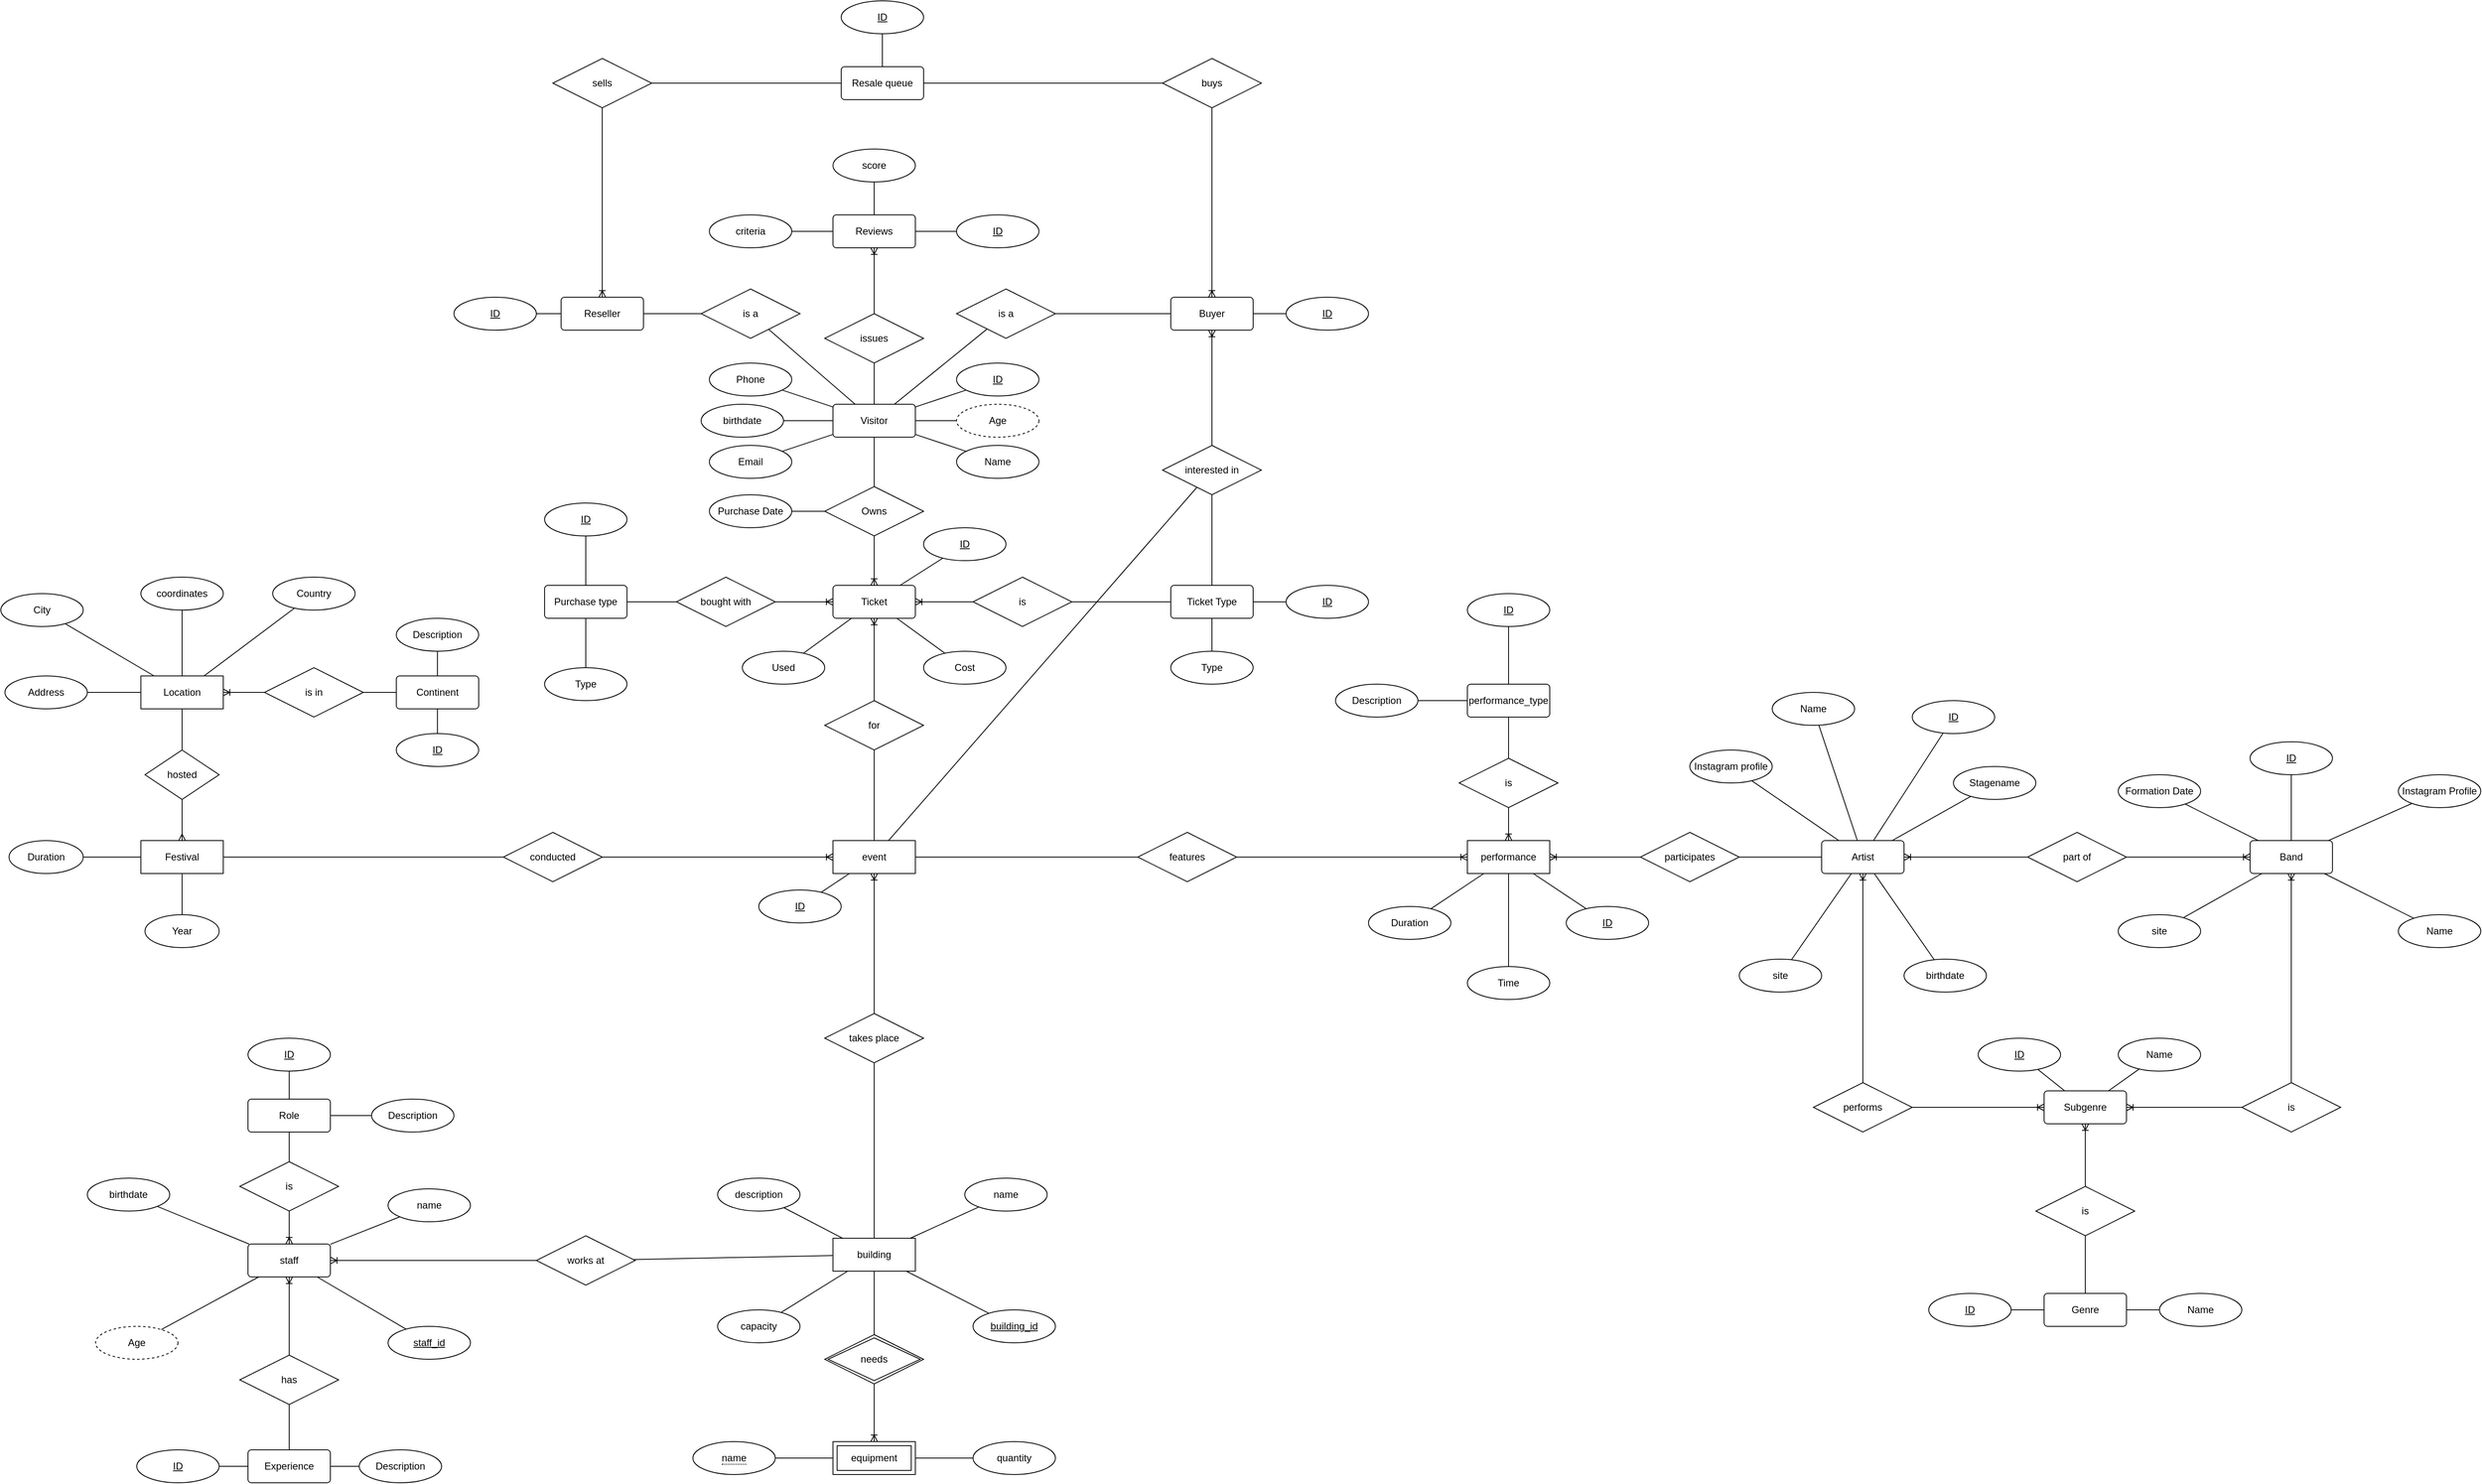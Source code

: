 <mxfile version="26.2.12">
  <diagram name="Page-1" id="M3UlzSxxT0mN9Tt4AKU8">
    <mxGraphModel dx="1052" dy="641" grid="1" gridSize="10" guides="1" tooltips="1" connect="1" arrows="1" fold="1" page="1" pageScale="1" pageWidth="4000" pageHeight="4000" math="0" shadow="0">
      <root>
        <mxCell id="0" />
        <mxCell id="1" parent="0" />
        <mxCell id="65Ibzihye3PbVpg7L_qn-14" value="Festival" style="whiteSpace=wrap;html=1;align=center;" parent="1" vertex="1">
          <mxGeometry x="510" y="1910" width="100" height="40" as="geometry" />
        </mxCell>
        <mxCell id="65Ibzihye3PbVpg7L_qn-16" value="Duration" style="ellipse;whiteSpace=wrap;html=1;align=center;" parent="1" vertex="1">
          <mxGeometry x="350" y="1910" width="90" height="40" as="geometry" />
        </mxCell>
        <mxCell id="65Ibzihye3PbVpg7L_qn-24" value="" style="endArrow=none;html=1;rounded=0;exitX=1;exitY=0.5;exitDx=0;exitDy=0;entryX=0;entryY=0.5;entryDx=0;entryDy=0;" parent="1" source="65Ibzihye3PbVpg7L_qn-16" target="65Ibzihye3PbVpg7L_qn-14" edge="1">
          <mxGeometry width="50" height="50" relative="1" as="geometry">
            <mxPoint x="700" y="1715" as="sourcePoint" />
            <mxPoint x="750" y="1665" as="targetPoint" />
          </mxGeometry>
        </mxCell>
        <mxCell id="65Ibzihye3PbVpg7L_qn-25" value="&lt;div&gt;Year&lt;/div&gt;" style="ellipse;whiteSpace=wrap;html=1;align=center;" parent="1" vertex="1">
          <mxGeometry x="515" y="2000" width="90" height="40" as="geometry" />
        </mxCell>
        <mxCell id="65Ibzihye3PbVpg7L_qn-26" value="" style="endArrow=none;html=1;rounded=0;" parent="1" source="65Ibzihye3PbVpg7L_qn-25" target="65Ibzihye3PbVpg7L_qn-14" edge="1">
          <mxGeometry width="50" height="50" relative="1" as="geometry">
            <mxPoint x="690" y="1645" as="sourcePoint" />
            <mxPoint x="710" y="1565" as="targetPoint" />
          </mxGeometry>
        </mxCell>
        <mxCell id="65Ibzihye3PbVpg7L_qn-35" value="Location" style="whiteSpace=wrap;html=1;align=center;" parent="1" vertex="1">
          <mxGeometry x="510" y="1710" width="100" height="40" as="geometry" />
        </mxCell>
        <mxCell id="65Ibzihye3PbVpg7L_qn-37" value="hosted" style="shape=rhombus;perimeter=rhombusPerimeter;whiteSpace=wrap;html=1;align=center;" parent="1" vertex="1">
          <mxGeometry x="515" y="1800" width="90" height="60" as="geometry" />
        </mxCell>
        <mxCell id="65Ibzihye3PbVpg7L_qn-38" value="" style="fontSize=12;html=1;endArrow=ERmany;rounded=0;" parent="1" source="65Ibzihye3PbVpg7L_qn-37" target="65Ibzihye3PbVpg7L_qn-14" edge="1">
          <mxGeometry width="100" height="100" relative="1" as="geometry">
            <mxPoint x="770" y="1875" as="sourcePoint" />
            <mxPoint x="870" y="1775" as="targetPoint" />
          </mxGeometry>
        </mxCell>
        <mxCell id="65Ibzihye3PbVpg7L_qn-39" value="" style="endArrow=none;html=1;rounded=0;" parent="1" source="65Ibzihye3PbVpg7L_qn-37" target="65Ibzihye3PbVpg7L_qn-35" edge="1">
          <mxGeometry relative="1" as="geometry">
            <mxPoint x="740" y="1785" as="sourcePoint" />
            <mxPoint x="900" y="1785" as="targetPoint" />
          </mxGeometry>
        </mxCell>
        <mxCell id="65Ibzihye3PbVpg7L_qn-40" value="Address" style="ellipse;whiteSpace=wrap;html=1;align=center;" parent="1" vertex="1">
          <mxGeometry x="345" y="1710" width="100" height="40" as="geometry" />
        </mxCell>
        <mxCell id="65Ibzihye3PbVpg7L_qn-41" value="coordinates" style="ellipse;whiteSpace=wrap;html=1;align=center;" parent="1" vertex="1">
          <mxGeometry x="510" y="1590" width="100" height="40" as="geometry" />
        </mxCell>
        <mxCell id="65Ibzihye3PbVpg7L_qn-42" value="City" style="ellipse;whiteSpace=wrap;html=1;align=center;rotation=0;" parent="1" vertex="1">
          <mxGeometry x="340" y="1610" width="100" height="40" as="geometry" />
        </mxCell>
        <mxCell id="65Ibzihye3PbVpg7L_qn-44" value="" style="endArrow=none;html=1;rounded=0;" parent="1" source="65Ibzihye3PbVpg7L_qn-35" target="65Ibzihye3PbVpg7L_qn-42" edge="1">
          <mxGeometry width="50" height="50" relative="1" as="geometry">
            <mxPoint x="630" y="1750" as="sourcePoint" />
            <mxPoint x="680" y="1700" as="targetPoint" />
          </mxGeometry>
        </mxCell>
        <mxCell id="65Ibzihye3PbVpg7L_qn-45" value="" style="endArrow=none;html=1;rounded=0;" parent="1" source="65Ibzihye3PbVpg7L_qn-35" target="65Ibzihye3PbVpg7L_qn-41" edge="1">
          <mxGeometry width="50" height="50" relative="1" as="geometry">
            <mxPoint x="540" y="1670" as="sourcePoint" />
            <mxPoint x="590" y="1620" as="targetPoint" />
          </mxGeometry>
        </mxCell>
        <mxCell id="65Ibzihye3PbVpg7L_qn-46" value="" style="endArrow=none;html=1;rounded=0;" parent="1" source="65Ibzihye3PbVpg7L_qn-35" target="65Ibzihye3PbVpg7L_qn-40" edge="1">
          <mxGeometry width="50" height="50" relative="1" as="geometry">
            <mxPoint x="390" y="1680" as="sourcePoint" />
            <mxPoint x="440" y="1630" as="targetPoint" />
          </mxGeometry>
        </mxCell>
        <mxCell id="65Ibzihye3PbVpg7L_qn-47" value="Country" style="ellipse;whiteSpace=wrap;html=1;align=center;" parent="1" vertex="1">
          <mxGeometry x="670" y="1590" width="100" height="40" as="geometry" />
        </mxCell>
        <mxCell id="65Ibzihye3PbVpg7L_qn-48" value="" style="endArrow=none;html=1;rounded=0;" parent="1" source="65Ibzihye3PbVpg7L_qn-35" target="65Ibzihye3PbVpg7L_qn-47" edge="1">
          <mxGeometry width="50" height="50" relative="1" as="geometry">
            <mxPoint x="585" y="1850" as="sourcePoint" />
            <mxPoint x="490" y="1800" as="targetPoint" />
          </mxGeometry>
        </mxCell>
        <mxCell id="65Ibzihye3PbVpg7L_qn-52" value="conducted" style="shape=rhombus;perimeter=rhombusPerimeter;whiteSpace=wrap;html=1;align=center;" parent="1" vertex="1">
          <mxGeometry x="950" y="1900" width="120" height="60" as="geometry" />
        </mxCell>
        <mxCell id="65Ibzihye3PbVpg7L_qn-53" value="" style="endArrow=none;html=1;rounded=0;" parent="1" source="65Ibzihye3PbVpg7L_qn-14" target="65Ibzihye3PbVpg7L_qn-52" edge="1">
          <mxGeometry relative="1" as="geometry">
            <mxPoint x="790" y="1785" as="sourcePoint" />
            <mxPoint x="950" y="1785" as="targetPoint" />
          </mxGeometry>
        </mxCell>
        <mxCell id="65Ibzihye3PbVpg7L_qn-54" value="event" style="whiteSpace=wrap;html=1;align=center;" parent="1" vertex="1">
          <mxGeometry x="1350" y="1910" width="100" height="40" as="geometry" />
        </mxCell>
        <mxCell id="65Ibzihye3PbVpg7L_qn-55" value="" style="edgeStyle=entityRelationEdgeStyle;fontSize=12;html=1;endArrow=ERoneToMany;rounded=0;" parent="1" source="65Ibzihye3PbVpg7L_qn-52" target="65Ibzihye3PbVpg7L_qn-54" edge="1">
          <mxGeometry width="100" height="100" relative="1" as="geometry">
            <mxPoint x="1010" y="1910" as="sourcePoint" />
            <mxPoint x="1110" y="1810" as="targetPoint" />
          </mxGeometry>
        </mxCell>
        <mxCell id="65Ibzihye3PbVpg7L_qn-56" value="building" style="whiteSpace=wrap;html=1;align=center;" parent="1" vertex="1">
          <mxGeometry x="1350" y="2393" width="100" height="40" as="geometry" />
        </mxCell>
        <mxCell id="65Ibzihye3PbVpg7L_qn-57" value="performance" style="whiteSpace=wrap;html=1;align=center;" parent="1" vertex="1">
          <mxGeometry x="2120" y="1910" width="100" height="40" as="geometry" />
        </mxCell>
        <mxCell id="65Ibzihye3PbVpg7L_qn-59" value="features" style="shape=rhombus;perimeter=rhombusPerimeter;whiteSpace=wrap;html=1;align=center;" parent="1" vertex="1">
          <mxGeometry x="1720" y="1900" width="120" height="60" as="geometry" />
        </mxCell>
        <mxCell id="65Ibzihye3PbVpg7L_qn-60" value="" style="edgeStyle=entityRelationEdgeStyle;fontSize=12;html=1;endArrow=ERoneToMany;rounded=0;" parent="1" source="65Ibzihye3PbVpg7L_qn-59" target="65Ibzihye3PbVpg7L_qn-57" edge="1">
          <mxGeometry width="100" height="100" relative="1" as="geometry">
            <mxPoint x="1980" y="1930" as="sourcePoint" />
            <mxPoint x="1950" y="2110" as="targetPoint" />
          </mxGeometry>
        </mxCell>
        <mxCell id="65Ibzihye3PbVpg7L_qn-61" value="" style="endArrow=none;html=1;rounded=0;" parent="1" source="65Ibzihye3PbVpg7L_qn-54" target="65Ibzihye3PbVpg7L_qn-59" edge="1">
          <mxGeometry relative="1" as="geometry">
            <mxPoint x="1420" y="2040" as="sourcePoint" />
            <mxPoint x="1580" y="2040" as="targetPoint" />
          </mxGeometry>
        </mxCell>
        <mxCell id="65Ibzihye3PbVpg7L_qn-66" value="takes place" style="shape=rhombus;perimeter=rhombusPerimeter;whiteSpace=wrap;html=1;align=center;" parent="1" vertex="1">
          <mxGeometry x="1340" y="2120" width="120" height="60" as="geometry" />
        </mxCell>
        <mxCell id="65Ibzihye3PbVpg7L_qn-67" value="" style="endArrow=none;html=1;rounded=0;" parent="1" source="65Ibzihye3PbVpg7L_qn-66" target="65Ibzihye3PbVpg7L_qn-56" edge="1">
          <mxGeometry relative="1" as="geometry">
            <mxPoint x="1380" y="2300" as="sourcePoint" />
            <mxPoint x="1540" y="2300" as="targetPoint" />
          </mxGeometry>
        </mxCell>
        <mxCell id="65Ibzihye3PbVpg7L_qn-68" value="" style="fontSize=12;html=1;endArrow=ERoneToMany;rounded=0;" parent="1" source="65Ibzihye3PbVpg7L_qn-66" target="65Ibzihye3PbVpg7L_qn-54" edge="1">
          <mxGeometry width="100" height="100" relative="1" as="geometry">
            <mxPoint x="1140" y="2191.56" as="sourcePoint" />
            <mxPoint x="1326.7" y="1990" as="targetPoint" />
          </mxGeometry>
        </mxCell>
        <mxCell id="65Ibzihye3PbVpg7L_qn-70" value="name" style="ellipse;whiteSpace=wrap;html=1;align=center;" parent="1" vertex="1">
          <mxGeometry x="1510" y="2320" width="100" height="40" as="geometry" />
        </mxCell>
        <mxCell id="65Ibzihye3PbVpg7L_qn-71" value="description" style="ellipse;whiteSpace=wrap;html=1;align=center;" parent="1" vertex="1">
          <mxGeometry x="1210" y="2320" width="100" height="40" as="geometry" />
        </mxCell>
        <mxCell id="65Ibzihye3PbVpg7L_qn-72" value="capacity" style="ellipse;whiteSpace=wrap;html=1;align=center;" parent="1" vertex="1">
          <mxGeometry x="1210" y="2480" width="100" height="40" as="geometry" />
        </mxCell>
        <mxCell id="65Ibzihye3PbVpg7L_qn-73" value="" style="endArrow=none;html=1;rounded=0;" parent="1" source="65Ibzihye3PbVpg7L_qn-71" target="65Ibzihye3PbVpg7L_qn-56" edge="1">
          <mxGeometry width="50" height="50" relative="1" as="geometry">
            <mxPoint x="1450" y="2510" as="sourcePoint" />
            <mxPoint x="1500" y="2460" as="targetPoint" />
          </mxGeometry>
        </mxCell>
        <mxCell id="65Ibzihye3PbVpg7L_qn-75" value="" style="endArrow=none;html=1;rounded=0;" parent="1" source="65Ibzihye3PbVpg7L_qn-72" target="65Ibzihye3PbVpg7L_qn-56" edge="1">
          <mxGeometry width="50" height="50" relative="1" as="geometry">
            <mxPoint x="1350" y="2510" as="sourcePoint" />
            <mxPoint x="1400" y="2460" as="targetPoint" />
          </mxGeometry>
        </mxCell>
        <mxCell id="65Ibzihye3PbVpg7L_qn-76" value="" style="endArrow=none;html=1;rounded=0;" parent="1" source="65Ibzihye3PbVpg7L_qn-56" target="65Ibzihye3PbVpg7L_qn-70" edge="1">
          <mxGeometry width="50" height="50" relative="1" as="geometry">
            <mxPoint x="1490" y="2482" as="sourcePoint" />
            <mxPoint x="1556" y="2450" as="targetPoint" />
          </mxGeometry>
        </mxCell>
        <mxCell id="65Ibzihye3PbVpg7L_qn-77" value="equipment" style="shape=ext;margin=3;double=1;whiteSpace=wrap;html=1;align=center;" parent="1" vertex="1">
          <mxGeometry x="1350" y="2640" width="100" height="40" as="geometry" />
        </mxCell>
        <mxCell id="65Ibzihye3PbVpg7L_qn-78" value="needs" style="shape=rhombus;double=1;perimeter=rhombusPerimeter;whiteSpace=wrap;html=1;align=center;" parent="1" vertex="1">
          <mxGeometry x="1340" y="2510" width="120" height="60" as="geometry" />
        </mxCell>
        <mxCell id="65Ibzihye3PbVpg7L_qn-81" value="" style="endArrow=none;html=1;rounded=0;" parent="1" source="65Ibzihye3PbVpg7L_qn-87" target="65Ibzihye3PbVpg7L_qn-77" edge="1">
          <mxGeometry width="50" height="50" relative="1" as="geometry">
            <mxPoint x="1280.0" y="2660" as="sourcePoint" />
            <mxPoint x="1340" y="2690" as="targetPoint" />
          </mxGeometry>
        </mxCell>
        <mxCell id="65Ibzihye3PbVpg7L_qn-85" value="building_id" style="ellipse;whiteSpace=wrap;html=1;align=center;fontStyle=4;" parent="1" vertex="1">
          <mxGeometry x="1520" y="2480" width="100" height="40" as="geometry" />
        </mxCell>
        <mxCell id="65Ibzihye3PbVpg7L_qn-86" value="" style="endArrow=none;html=1;rounded=0;" parent="1" source="65Ibzihye3PbVpg7L_qn-56" target="65Ibzihye3PbVpg7L_qn-85" edge="1">
          <mxGeometry width="50" height="50" relative="1" as="geometry">
            <mxPoint x="1400" y="2440" as="sourcePoint" />
            <mxPoint x="1450" y="2390" as="targetPoint" />
          </mxGeometry>
        </mxCell>
        <mxCell id="65Ibzihye3PbVpg7L_qn-87" value="&lt;span style=&quot;border-bottom: 1px dotted;&quot;&gt;name&lt;/span&gt;" style="ellipse;whiteSpace=wrap;html=1;align=center;" parent="1" vertex="1">
          <mxGeometry x="1180" y="2640" width="100" height="40" as="geometry" />
        </mxCell>
        <mxCell id="65Ibzihye3PbVpg7L_qn-88" value="" style="endArrow=none;html=1;rounded=0;" parent="1" source="65Ibzihye3PbVpg7L_qn-77" target="65Ibzihye3PbVpg7L_qn-89" edge="1">
          <mxGeometry width="50" height="50" relative="1" as="geometry">
            <mxPoint x="1360" y="2740" as="sourcePoint" />
            <mxPoint x="1540" y="2660" as="targetPoint" />
          </mxGeometry>
        </mxCell>
        <mxCell id="65Ibzihye3PbVpg7L_qn-89" value="quantity" style="ellipse;whiteSpace=wrap;html=1;align=center;" parent="1" vertex="1">
          <mxGeometry x="1520" y="2640" width="100" height="40" as="geometry" />
        </mxCell>
        <mxCell id="65Ibzihye3PbVpg7L_qn-90" value="" style="fontSize=12;html=1;endArrow=ERoneToMany;rounded=0;" parent="1" source="65Ibzihye3PbVpg7L_qn-78" target="65Ibzihye3PbVpg7L_qn-77" edge="1">
          <mxGeometry width="100" height="100" relative="1" as="geometry">
            <mxPoint x="1370" y="2600" as="sourcePoint" />
            <mxPoint x="1510" y="2600" as="targetPoint" />
          </mxGeometry>
        </mxCell>
        <mxCell id="65Ibzihye3PbVpg7L_qn-91" value="" style="endArrow=none;html=1;rounded=0;" parent="1" source="65Ibzihye3PbVpg7L_qn-56" target="65Ibzihye3PbVpg7L_qn-78" edge="1">
          <mxGeometry relative="1" as="geometry">
            <mxPoint x="1340" y="2550" as="sourcePoint" />
            <mxPoint x="1500" y="2550" as="targetPoint" />
          </mxGeometry>
        </mxCell>
        <mxCell id="65Ibzihye3PbVpg7L_qn-93" value="staff" style="rounded=1;arcSize=10;whiteSpace=wrap;html=1;align=center;" parent="1" vertex="1">
          <mxGeometry x="640" y="2400" width="100" height="40" as="geometry" />
        </mxCell>
        <mxCell id="65Ibzihye3PbVpg7L_qn-94" value="" style="endArrow=none;html=1;rounded=0;" parent="1" source="65Ibzihye3PbVpg7L_qn-96" target="65Ibzihye3PbVpg7L_qn-93" edge="1">
          <mxGeometry width="50" height="50" relative="1" as="geometry">
            <mxPoint x="640" y="2480" as="sourcePoint" />
            <mxPoint x="670" y="2468" as="targetPoint" />
          </mxGeometry>
        </mxCell>
        <mxCell id="65Ibzihye3PbVpg7L_qn-96" value="name" style="ellipse;whiteSpace=wrap;html=1;align=center;" parent="1" vertex="1">
          <mxGeometry x="810" y="2333" width="100" height="40" as="geometry" />
        </mxCell>
        <mxCell id="65Ibzihye3PbVpg7L_qn-97" value="staff_id" style="ellipse;whiteSpace=wrap;html=1;align=center;fontStyle=4;" parent="1" vertex="1">
          <mxGeometry x="810" y="2500" width="100" height="40" as="geometry" />
        </mxCell>
        <mxCell id="65Ibzihye3PbVpg7L_qn-98" value="" style="endArrow=none;html=1;rounded=0;" parent="1" source="65Ibzihye3PbVpg7L_qn-97" target="65Ibzihye3PbVpg7L_qn-93" edge="1">
          <mxGeometry width="50" height="50" relative="1" as="geometry">
            <mxPoint x="600" y="2492" as="sourcePoint" />
            <mxPoint x="666" y="2460" as="targetPoint" />
          </mxGeometry>
        </mxCell>
        <mxCell id="65Ibzihye3PbVpg7L_qn-99" value="" style="endArrow=none;html=1;rounded=0;" parent="1" source="65Ibzihye3PbVpg7L_qn-93" target="65Ibzihye3PbVpg7L_qn-100" edge="1">
          <mxGeometry width="50" height="50" relative="1" as="geometry">
            <mxPoint x="780" y="2540" as="sourcePoint" />
            <mxPoint x="790" y="2470" as="targetPoint" />
          </mxGeometry>
        </mxCell>
        <mxCell id="65Ibzihye3PbVpg7L_qn-100" value="birthdate" style="ellipse;whiteSpace=wrap;html=1;align=center;" parent="1" vertex="1">
          <mxGeometry x="445" y="2320" width="100" height="40" as="geometry" />
        </mxCell>
        <mxCell id="65Ibzihye3PbVpg7L_qn-101" value="Age" style="ellipse;whiteSpace=wrap;html=1;align=center;dashed=1;" parent="1" vertex="1">
          <mxGeometry x="455" y="2500" width="100" height="40" as="geometry" />
        </mxCell>
        <mxCell id="65Ibzihye3PbVpg7L_qn-102" value="" style="endArrow=none;html=1;rounded=0;" parent="1" source="65Ibzihye3PbVpg7L_qn-93" target="65Ibzihye3PbVpg7L_qn-101" edge="1">
          <mxGeometry width="50" height="50" relative="1" as="geometry">
            <mxPoint x="740" y="2575" as="sourcePoint" />
            <mxPoint x="806" y="2543" as="targetPoint" />
          </mxGeometry>
        </mxCell>
        <mxCell id="65Ibzihye3PbVpg7L_qn-106" value="" style="endArrow=none;html=1;rounded=0;" parent="1" edge="1">
          <mxGeometry relative="1" as="geometry">
            <mxPoint x="690" y="2313" as="sourcePoint" />
            <mxPoint x="690" y="2264" as="targetPoint" />
          </mxGeometry>
        </mxCell>
        <mxCell id="65Ibzihye3PbVpg7L_qn-108" value="" style="endArrow=none;html=1;rounded=0;" parent="1" edge="1">
          <mxGeometry width="50" height="50" relative="1" as="geometry">
            <mxPoint x="740" y="2244" as="sourcePoint" />
            <mxPoint x="790.0" y="2244" as="targetPoint" />
          </mxGeometry>
        </mxCell>
        <mxCell id="65Ibzihye3PbVpg7L_qn-112" value="" style="endArrow=none;html=1;rounded=0;" parent="1" source="5PiXKEkqAaMQAXL7R4vB-1" target="5PiXKEkqAaMQAXL7R4vB-3" edge="1">
          <mxGeometry relative="1" as="geometry">
            <mxPoint x="960" y="2333" as="sourcePoint" />
            <mxPoint x="1020" y="2333" as="targetPoint" />
          </mxGeometry>
        </mxCell>
        <mxCell id="5PiXKEkqAaMQAXL7R4vB-1" value="has" style="shape=rhombus;perimeter=rhombusPerimeter;whiteSpace=wrap;html=1;align=center;" parent="1" vertex="1">
          <mxGeometry x="630" y="2535" width="120" height="60" as="geometry" />
        </mxCell>
        <mxCell id="5PiXKEkqAaMQAXL7R4vB-3" value="Experience" style="rounded=1;arcSize=10;whiteSpace=wrap;html=1;align=center;" parent="1" vertex="1">
          <mxGeometry x="640" y="2650" width="100" height="40" as="geometry" />
        </mxCell>
        <mxCell id="5PiXKEkqAaMQAXL7R4vB-4" value="Description" style="ellipse;whiteSpace=wrap;html=1;align=center;" parent="1" vertex="1">
          <mxGeometry x="775" y="2650" width="100" height="40" as="geometry" />
        </mxCell>
        <mxCell id="5PiXKEkqAaMQAXL7R4vB-5" value="ID" style="ellipse;whiteSpace=wrap;html=1;align=center;fontStyle=4;" parent="1" vertex="1">
          <mxGeometry x="505" y="2650" width="100" height="40" as="geometry" />
        </mxCell>
        <mxCell id="5PiXKEkqAaMQAXL7R4vB-7" value="" style="endArrow=none;html=1;rounded=0;" parent="1" source="5PiXKEkqAaMQAXL7R4vB-3" target="5PiXKEkqAaMQAXL7R4vB-5" edge="1">
          <mxGeometry width="50" height="50" relative="1" as="geometry">
            <mxPoint x="980" y="2326" as="sourcePoint" />
            <mxPoint x="1060" y="2186" as="targetPoint" />
          </mxGeometry>
        </mxCell>
        <mxCell id="5PiXKEkqAaMQAXL7R4vB-8" value="" style="endArrow=none;html=1;rounded=0;" parent="1" source="5PiXKEkqAaMQAXL7R4vB-4" target="5PiXKEkqAaMQAXL7R4vB-3" edge="1">
          <mxGeometry width="50" height="50" relative="1" as="geometry">
            <mxPoint x="980" y="2326" as="sourcePoint" />
            <mxPoint x="1030" y="2276" as="targetPoint" />
          </mxGeometry>
        </mxCell>
        <mxCell id="5PiXKEkqAaMQAXL7R4vB-9" value="is" style="shape=rhombus;perimeter=rhombusPerimeter;whiteSpace=wrap;html=1;align=center;" parent="1" vertex="1">
          <mxGeometry x="630" y="2300" width="120" height="60" as="geometry" />
        </mxCell>
        <mxCell id="5PiXKEkqAaMQAXL7R4vB-10" value="Role" style="rounded=1;arcSize=10;whiteSpace=wrap;html=1;align=center;" parent="1" vertex="1">
          <mxGeometry x="640" y="2224" width="100" height="40" as="geometry" />
        </mxCell>
        <mxCell id="5PiXKEkqAaMQAXL7R4vB-12" value="Description" style="ellipse;whiteSpace=wrap;html=1;align=center;" parent="1" vertex="1">
          <mxGeometry x="790" y="2224" width="100" height="40" as="geometry" />
        </mxCell>
        <mxCell id="5PiXKEkqAaMQAXL7R4vB-14" value="ID" style="ellipse;whiteSpace=wrap;html=1;align=center;fontStyle=4;" parent="1" vertex="1">
          <mxGeometry x="640" y="2150" width="100" height="40" as="geometry" />
        </mxCell>
        <mxCell id="5PiXKEkqAaMQAXL7R4vB-15" value="" style="endArrow=none;html=1;rounded=0;" parent="1" source="5PiXKEkqAaMQAXL7R4vB-10" target="5PiXKEkqAaMQAXL7R4vB-14" edge="1">
          <mxGeometry width="50" height="50" relative="1" as="geometry">
            <mxPoint x="820" y="2390" as="sourcePoint" />
            <mxPoint x="870" y="2340" as="targetPoint" />
          </mxGeometry>
        </mxCell>
        <mxCell id="5PiXKEkqAaMQAXL7R4vB-16" value="" style="fontSize=12;html=1;endArrow=ERoneToMany;rounded=0;" parent="1" source="5PiXKEkqAaMQAXL7R4vB-9" target="65Ibzihye3PbVpg7L_qn-93" edge="1">
          <mxGeometry width="100" height="100" relative="1" as="geometry">
            <mxPoint x="490" y="2410" as="sourcePoint" />
            <mxPoint x="590" y="2310" as="targetPoint" />
          </mxGeometry>
        </mxCell>
        <mxCell id="5PiXKEkqAaMQAXL7R4vB-17" value="" style="fontSize=12;html=1;endArrow=ERoneToMany;rounded=0;" parent="1" source="5PiXKEkqAaMQAXL7R4vB-1" target="65Ibzihye3PbVpg7L_qn-93" edge="1">
          <mxGeometry width="100" height="100" relative="1" as="geometry">
            <mxPoint x="700" y="2383" as="sourcePoint" />
            <mxPoint x="700" y="2410" as="targetPoint" />
          </mxGeometry>
        </mxCell>
        <mxCell id="5PiXKEkqAaMQAXL7R4vB-18" value="Continent" style="rounded=1;arcSize=10;whiteSpace=wrap;html=1;align=center;" parent="1" vertex="1">
          <mxGeometry x="820" y="1710" width="100" height="40" as="geometry" />
        </mxCell>
        <mxCell id="5PiXKEkqAaMQAXL7R4vB-19" value="is in" style="shape=rhombus;perimeter=rhombusPerimeter;whiteSpace=wrap;html=1;align=center;" parent="1" vertex="1">
          <mxGeometry x="660" y="1700" width="120" height="60" as="geometry" />
        </mxCell>
        <mxCell id="5PiXKEkqAaMQAXL7R4vB-20" value="" style="endArrow=none;html=1;rounded=0;" parent="1" source="5PiXKEkqAaMQAXL7R4vB-19" target="5PiXKEkqAaMQAXL7R4vB-18" edge="1">
          <mxGeometry width="50" height="50" relative="1" as="geometry">
            <mxPoint x="860" y="1550" as="sourcePoint" />
            <mxPoint x="910" y="1500" as="targetPoint" />
          </mxGeometry>
        </mxCell>
        <mxCell id="5PiXKEkqAaMQAXL7R4vB-22" value="ID" style="ellipse;whiteSpace=wrap;html=1;align=center;fontStyle=4;" parent="1" vertex="1">
          <mxGeometry x="820" y="1780" width="100" height="40" as="geometry" />
        </mxCell>
        <mxCell id="5PiXKEkqAaMQAXL7R4vB-23" value="" style="endArrow=none;html=1;rounded=0;" parent="1" source="5PiXKEkqAaMQAXL7R4vB-18" target="5PiXKEkqAaMQAXL7R4vB-22" edge="1">
          <mxGeometry width="50" height="50" relative="1" as="geometry">
            <mxPoint x="1020" y="1560" as="sourcePoint" />
            <mxPoint x="1070" y="1510" as="targetPoint" />
          </mxGeometry>
        </mxCell>
        <mxCell id="5PiXKEkqAaMQAXL7R4vB-24" value="Description" style="ellipse;whiteSpace=wrap;html=1;align=center;" parent="1" vertex="1">
          <mxGeometry x="820" y="1640" width="100" height="40" as="geometry" />
        </mxCell>
        <mxCell id="5PiXKEkqAaMQAXL7R4vB-25" value="" style="endArrow=none;html=1;rounded=0;" parent="1" source="5PiXKEkqAaMQAXL7R4vB-24" target="5PiXKEkqAaMQAXL7R4vB-18" edge="1">
          <mxGeometry width="50" height="50" relative="1" as="geometry">
            <mxPoint x="1020" y="1560" as="sourcePoint" />
            <mxPoint x="1070" y="1510" as="targetPoint" />
          </mxGeometry>
        </mxCell>
        <mxCell id="5PiXKEkqAaMQAXL7R4vB-26" value="" style="fontSize=12;html=1;endArrow=ERoneToMany;rounded=0;" parent="1" source="5PiXKEkqAaMQAXL7R4vB-19" target="65Ibzihye3PbVpg7L_qn-35" edge="1">
          <mxGeometry width="100" height="100" relative="1" as="geometry">
            <mxPoint x="770" y="1510" as="sourcePoint" />
            <mxPoint x="660" y="1670" as="targetPoint" />
          </mxGeometry>
        </mxCell>
        <mxCell id="5PiXKEkqAaMQAXL7R4vB-27" value="" style="endArrow=none;html=1;rounded=0;" parent="1" source="65Ibzihye3PbVpg7L_qn-57" target="5PiXKEkqAaMQAXL7R4vB-38" edge="1">
          <mxGeometry width="50" height="50" relative="1" as="geometry">
            <mxPoint x="2202.299" y="1950" as="sourcePoint" />
            <mxPoint x="2300.0" y="1930" as="targetPoint" />
          </mxGeometry>
        </mxCell>
        <mxCell id="5PiXKEkqAaMQAXL7R4vB-29" value="performance_type" style="rounded=1;arcSize=10;whiteSpace=wrap;html=1;align=center;" parent="1" vertex="1">
          <mxGeometry x="2120" y="1720" width="100" height="40" as="geometry" />
        </mxCell>
        <mxCell id="5PiXKEkqAaMQAXL7R4vB-30" value="is" style="shape=rhombus;perimeter=rhombusPerimeter;whiteSpace=wrap;html=1;align=center;" parent="1" vertex="1">
          <mxGeometry x="2110" y="1810" width="120" height="60" as="geometry" />
        </mxCell>
        <mxCell id="5PiXKEkqAaMQAXL7R4vB-31" value="" style="endArrow=none;html=1;rounded=0;" parent="1" source="5PiXKEkqAaMQAXL7R4vB-30" target="5PiXKEkqAaMQAXL7R4vB-29" edge="1">
          <mxGeometry width="50" height="50" relative="1" as="geometry">
            <mxPoint x="2110" y="1820" as="sourcePoint" />
            <mxPoint x="2160" y="1770" as="targetPoint" />
          </mxGeometry>
        </mxCell>
        <mxCell id="5PiXKEkqAaMQAXL7R4vB-32" value="" style="fontSize=12;html=1;endArrow=ERoneToMany;rounded=0;" parent="1" source="5PiXKEkqAaMQAXL7R4vB-30" edge="1">
          <mxGeometry width="100" height="100" relative="1" as="geometry">
            <mxPoint x="2380" y="1980" as="sourcePoint" />
            <mxPoint x="2170" y="1910" as="targetPoint" />
          </mxGeometry>
        </mxCell>
        <mxCell id="5PiXKEkqAaMQAXL7R4vB-33" value="Description" style="ellipse;whiteSpace=wrap;html=1;align=center;" parent="1" vertex="1">
          <mxGeometry x="1960" y="1720" width="100" height="40" as="geometry" />
        </mxCell>
        <mxCell id="5PiXKEkqAaMQAXL7R4vB-34" value="ID" style="ellipse;whiteSpace=wrap;html=1;align=center;fontStyle=4;" parent="1" vertex="1">
          <mxGeometry x="2120" y="1610" width="100" height="40" as="geometry" />
        </mxCell>
        <mxCell id="5PiXKEkqAaMQAXL7R4vB-35" value="" style="endArrow=none;html=1;rounded=0;" parent="1" source="5PiXKEkqAaMQAXL7R4vB-29" target="5PiXKEkqAaMQAXL7R4vB-34" edge="1">
          <mxGeometry width="50" height="50" relative="1" as="geometry">
            <mxPoint x="1680" y="1860" as="sourcePoint" />
            <mxPoint x="2060" y="1770" as="targetPoint" />
          </mxGeometry>
        </mxCell>
        <mxCell id="5PiXKEkqAaMQAXL7R4vB-36" value="" style="endArrow=none;html=1;rounded=0;" parent="1" source="5PiXKEkqAaMQAXL7R4vB-29" target="5PiXKEkqAaMQAXL7R4vB-33" edge="1">
          <mxGeometry width="50" height="50" relative="1" as="geometry">
            <mxPoint x="2080" y="1860" as="sourcePoint" />
            <mxPoint x="2450" y="1840" as="targetPoint" />
          </mxGeometry>
        </mxCell>
        <mxCell id="5PiXKEkqAaMQAXL7R4vB-38" value="Time" style="ellipse;whiteSpace=wrap;html=1;align=center;" parent="1" vertex="1">
          <mxGeometry x="2120" y="2063" width="100" height="40" as="geometry" />
        </mxCell>
        <mxCell id="5PiXKEkqAaMQAXL7R4vB-43" value="" style="endArrow=none;html=1;rounded=0;" parent="1" source="65Ibzihye3PbVpg7L_qn-57" target="5PiXKEkqAaMQAXL7R4vB-44" edge="1">
          <mxGeometry width="50" height="50" relative="1" as="geometry">
            <mxPoint x="2186.463" y="1950" as="sourcePoint" />
            <mxPoint x="2280" y="2000" as="targetPoint" />
          </mxGeometry>
        </mxCell>
        <mxCell id="5PiXKEkqAaMQAXL7R4vB-44" value="Duration" style="ellipse;whiteSpace=wrap;html=1;align=center;" parent="1" vertex="1">
          <mxGeometry x="2000" y="1990" width="100" height="40" as="geometry" />
        </mxCell>
        <mxCell id="5PiXKEkqAaMQAXL7R4vB-45" value="Artist" style="rounded=1;arcSize=10;whiteSpace=wrap;html=1;align=center;" parent="1" vertex="1">
          <mxGeometry x="2550" y="1910" width="100" height="40" as="geometry" />
        </mxCell>
        <mxCell id="5PiXKEkqAaMQAXL7R4vB-46" value="" style="fontSize=12;html=1;endArrow=ERoneToMany;rounded=0;" parent="1" source="pUituZxMnZGrln5jDwbX-4" edge="1">
          <mxGeometry width="100" height="100" relative="1" as="geometry">
            <mxPoint x="2340" y="1930" as="sourcePoint" />
            <mxPoint x="2220" y="1930" as="targetPoint" />
          </mxGeometry>
        </mxCell>
        <mxCell id="5PiXKEkqAaMQAXL7R4vB-47" value="ID" style="ellipse;whiteSpace=wrap;html=1;align=center;fontStyle=4;" parent="1" vertex="1">
          <mxGeometry x="2240" y="1990" width="100" height="40" as="geometry" />
        </mxCell>
        <mxCell id="5PiXKEkqAaMQAXL7R4vB-48" value="" style="endArrow=none;html=1;rounded=0;" parent="1" source="65Ibzihye3PbVpg7L_qn-57" target="5PiXKEkqAaMQAXL7R4vB-47" edge="1">
          <mxGeometry width="50" height="50" relative="1" as="geometry">
            <mxPoint x="2220" y="1946.667" as="sourcePoint" />
            <mxPoint x="2320" y="1980" as="targetPoint" />
          </mxGeometry>
        </mxCell>
        <mxCell id="5PiXKEkqAaMQAXL7R4vB-49" style="edgeStyle=orthogonalEdgeStyle;rounded=0;orthogonalLoop=1;jettySize=auto;html=1;exitX=0.5;exitY=1;exitDx=0;exitDy=0;" parent="1" source="5PiXKEkqAaMQAXL7R4vB-38" target="5PiXKEkqAaMQAXL7R4vB-38" edge="1">
          <mxGeometry relative="1" as="geometry" />
        </mxCell>
        <mxCell id="5PiXKEkqAaMQAXL7R4vB-50" value="Name" style="ellipse;whiteSpace=wrap;html=1;align=center;" parent="1" vertex="1">
          <mxGeometry x="2490" y="1730" width="100" height="40" as="geometry" />
        </mxCell>
        <mxCell id="5PiXKEkqAaMQAXL7R4vB-51" value="Stagename" style="ellipse;whiteSpace=wrap;html=1;align=center;" parent="1" vertex="1">
          <mxGeometry x="2710" y="1820" width="100" height="40" as="geometry" />
        </mxCell>
        <mxCell id="5PiXKEkqAaMQAXL7R4vB-52" value="" style="endArrow=none;html=1;rounded=0;" parent="1" source="5PiXKEkqAaMQAXL7R4vB-45" target="5PiXKEkqAaMQAXL7R4vB-50" edge="1">
          <mxGeometry width="50" height="50" relative="1" as="geometry">
            <mxPoint x="2430" y="2090" as="sourcePoint" />
            <mxPoint x="2480" y="2040" as="targetPoint" />
          </mxGeometry>
        </mxCell>
        <mxCell id="5PiXKEkqAaMQAXL7R4vB-53" value="" style="endArrow=none;html=1;rounded=0;" parent="1" source="5PiXKEkqAaMQAXL7R4vB-45" target="5PiXKEkqAaMQAXL7R4vB-51" edge="1">
          <mxGeometry width="50" height="50" relative="1" as="geometry">
            <mxPoint x="2660" y="1924" as="sourcePoint" />
            <mxPoint x="2730" y="1902" as="targetPoint" />
          </mxGeometry>
        </mxCell>
        <mxCell id="5PiXKEkqAaMQAXL7R4vB-54" value="" style="endArrow=none;html=1;rounded=0;" parent="1" source="5PiXKEkqAaMQAXL7R4vB-45" target="5PiXKEkqAaMQAXL7R4vB-55" edge="1">
          <mxGeometry width="50" height="50" relative="1" as="geometry">
            <mxPoint x="2615" y="1954" as="sourcePoint" />
            <mxPoint x="2695" y="1984" as="targetPoint" />
          </mxGeometry>
        </mxCell>
        <mxCell id="5PiXKEkqAaMQAXL7R4vB-55" value="birthdate" style="ellipse;whiteSpace=wrap;html=1;align=center;" parent="1" vertex="1">
          <mxGeometry x="2650" y="2054" width="100" height="40" as="geometry" />
        </mxCell>
        <mxCell id="5PiXKEkqAaMQAXL7R4vB-56" value="" style="endArrow=none;html=1;rounded=0;" parent="1" source="5PiXKEkqAaMQAXL7R4vB-45" target="5PiXKEkqAaMQAXL7R4vB-57" edge="1">
          <mxGeometry width="50" height="50" relative="1" as="geometry">
            <mxPoint x="2560" y="1980" as="sourcePoint" />
            <mxPoint x="2640" y="2010" as="targetPoint" />
          </mxGeometry>
        </mxCell>
        <mxCell id="5PiXKEkqAaMQAXL7R4vB-57" value="site" style="ellipse;whiteSpace=wrap;html=1;align=center;" parent="1" vertex="1">
          <mxGeometry x="2450" y="2054" width="100" height="40" as="geometry" />
        </mxCell>
        <mxCell id="5PiXKEkqAaMQAXL7R4vB-58" value="" style="endArrow=none;html=1;rounded=0;" parent="1" source="5PiXKEkqAaMQAXL7R4vB-45" target="5PiXKEkqAaMQAXL7R4vB-59" edge="1">
          <mxGeometry width="50" height="50" relative="1" as="geometry">
            <mxPoint x="2546.993" y="1950" as="sourcePoint" />
            <mxPoint x="2500" y="2060" as="targetPoint" />
          </mxGeometry>
        </mxCell>
        <mxCell id="5PiXKEkqAaMQAXL7R4vB-59" value="Instagram profile" style="ellipse;whiteSpace=wrap;html=1;align=center;" parent="1" vertex="1">
          <mxGeometry x="2390" y="1800" width="100" height="40" as="geometry" />
        </mxCell>
        <mxCell id="5PiXKEkqAaMQAXL7R4vB-60" value="" style="fontSize=12;html=1;endArrow=ERoneToMany;rounded=0;" parent="1" source="5PiXKEkqAaMQAXL7R4vB-61" target="5PiXKEkqAaMQAXL7R4vB-45" edge="1">
          <mxGeometry width="100" height="100" relative="1" as="geometry">
            <mxPoint x="2880" y="1930" as="sourcePoint" />
            <mxPoint x="2720" y="1949.05" as="targetPoint" />
          </mxGeometry>
        </mxCell>
        <mxCell id="5PiXKEkqAaMQAXL7R4vB-61" value="part of" style="shape=rhombus;perimeter=rhombusPerimeter;whiteSpace=wrap;html=1;align=center;" parent="1" vertex="1">
          <mxGeometry x="2800" y="1900" width="120" height="60" as="geometry" />
        </mxCell>
        <mxCell id="5PiXKEkqAaMQAXL7R4vB-62" value="" style="fontSize=12;html=1;endArrow=ERoneToMany;rounded=0;" parent="1" source="5PiXKEkqAaMQAXL7R4vB-61" edge="1">
          <mxGeometry width="100" height="100" relative="1" as="geometry">
            <mxPoint x="2570" y="1950" as="sourcePoint" />
            <mxPoint x="3070" y="1930" as="targetPoint" />
          </mxGeometry>
        </mxCell>
        <mxCell id="5PiXKEkqAaMQAXL7R4vB-63" value="Band" style="rounded=1;arcSize=10;whiteSpace=wrap;html=1;align=center;" parent="1" vertex="1">
          <mxGeometry x="3070" y="1910" width="100" height="40" as="geometry" />
        </mxCell>
        <mxCell id="5PiXKEkqAaMQAXL7R4vB-64" value="ID" style="ellipse;whiteSpace=wrap;html=1;align=center;fontStyle=4;" parent="1" vertex="1">
          <mxGeometry x="2660" y="1740" width="100" height="40" as="geometry" />
        </mxCell>
        <mxCell id="5PiXKEkqAaMQAXL7R4vB-65" value="" style="endArrow=none;html=1;rounded=0;" parent="1" source="5PiXKEkqAaMQAXL7R4vB-64" target="5PiXKEkqAaMQAXL7R4vB-45" edge="1">
          <mxGeometry width="50" height="50" relative="1" as="geometry">
            <mxPoint x="2609.52" y="2040" as="sourcePoint" />
            <mxPoint x="2609.52" y="1950" as="targetPoint" />
          </mxGeometry>
        </mxCell>
        <mxCell id="5PiXKEkqAaMQAXL7R4vB-67" value="" style="endArrow=none;html=1;rounded=0;" parent="1" source="5PiXKEkqAaMQAXL7R4vB-63" target="5PiXKEkqAaMQAXL7R4vB-68" edge="1">
          <mxGeometry width="50" height="50" relative="1" as="geometry">
            <mxPoint x="2800" y="1970" as="sourcePoint" />
            <mxPoint x="3040" y="1860" as="targetPoint" />
          </mxGeometry>
        </mxCell>
        <mxCell id="5PiXKEkqAaMQAXL7R4vB-68" value="Formation Date" style="ellipse;whiteSpace=wrap;html=1;align=center;" parent="1" vertex="1">
          <mxGeometry x="2910" y="1830" width="100" height="40" as="geometry" />
        </mxCell>
        <mxCell id="5PiXKEkqAaMQAXL7R4vB-69" value="" style="endArrow=none;html=1;rounded=0;" parent="1" source="5PiXKEkqAaMQAXL7R4vB-63" target="5PiXKEkqAaMQAXL7R4vB-70" edge="1">
          <mxGeometry width="50" height="50" relative="1" as="geometry">
            <mxPoint x="3046" y="1978" as="sourcePoint" />
            <mxPoint x="3100" y="2038" as="targetPoint" />
          </mxGeometry>
        </mxCell>
        <mxCell id="5PiXKEkqAaMQAXL7R4vB-70" value="site" style="ellipse;whiteSpace=wrap;html=1;align=center;" parent="1" vertex="1">
          <mxGeometry x="2910" y="2000" width="100" height="40" as="geometry" />
        </mxCell>
        <mxCell id="5PiXKEkqAaMQAXL7R4vB-71" value="" style="endArrow=none;html=1;rounded=0;" parent="1" source="5PiXKEkqAaMQAXL7R4vB-63" target="5PiXKEkqAaMQAXL7R4vB-72" edge="1">
          <mxGeometry width="50" height="50" relative="1" as="geometry">
            <mxPoint x="3296" y="2150" as="sourcePoint" />
            <mxPoint x="3350" y="2210" as="targetPoint" />
          </mxGeometry>
        </mxCell>
        <mxCell id="5PiXKEkqAaMQAXL7R4vB-72" value="Name" style="ellipse;whiteSpace=wrap;html=1;align=center;" parent="1" vertex="1">
          <mxGeometry x="3250" y="2000" width="100" height="40" as="geometry" />
        </mxCell>
        <mxCell id="5PiXKEkqAaMQAXL7R4vB-73" value="" style="endArrow=none;html=1;rounded=0;" parent="1" source="5PiXKEkqAaMQAXL7R4vB-63" target="5PiXKEkqAaMQAXL7R4vB-74" edge="1">
          <mxGeometry width="50" height="50" relative="1" as="geometry">
            <mxPoint x="2616" y="1980" as="sourcePoint" />
            <mxPoint x="2670" y="2040" as="targetPoint" />
          </mxGeometry>
        </mxCell>
        <mxCell id="5PiXKEkqAaMQAXL7R4vB-74" value="Instagram Profile" style="ellipse;whiteSpace=wrap;html=1;align=center;" parent="1" vertex="1">
          <mxGeometry x="3250" y="1830" width="100" height="40" as="geometry" />
        </mxCell>
        <mxCell id="5PiXKEkqAaMQAXL7R4vB-75" value="ID" style="ellipse;whiteSpace=wrap;html=1;align=center;fontStyle=4;" parent="1" vertex="1">
          <mxGeometry x="3070" y="1790" width="100" height="40" as="geometry" />
        </mxCell>
        <mxCell id="5PiXKEkqAaMQAXL7R4vB-77" value="" style="endArrow=none;html=1;rounded=0;" parent="1" source="5PiXKEkqAaMQAXL7R4vB-63" target="5PiXKEkqAaMQAXL7R4vB-75" edge="1">
          <mxGeometry width="50" height="50" relative="1" as="geometry">
            <mxPoint x="3030" y="2060" as="sourcePoint" />
            <mxPoint x="3080" y="2010" as="targetPoint" />
          </mxGeometry>
        </mxCell>
        <mxCell id="5PiXKEkqAaMQAXL7R4vB-79" value="" style="fontSize=12;html=1;endArrow=ERoneToMany;rounded=0;" parent="1" source="5PiXKEkqAaMQAXL7R4vB-80" edge="1" target="pUituZxMnZGrln5jDwbX-6">
          <mxGeometry width="100" height="100" relative="1" as="geometry">
            <mxPoint x="2700" y="2011" as="sourcePoint" />
            <mxPoint x="2820.0" y="2234" as="targetPoint" />
          </mxGeometry>
        </mxCell>
        <mxCell id="5PiXKEkqAaMQAXL7R4vB-80" value="performs" style="shape=rhombus;perimeter=rhombusPerimeter;whiteSpace=wrap;html=1;align=center;" parent="1" vertex="1">
          <mxGeometry x="2540" y="2204" width="120" height="60" as="geometry" />
        </mxCell>
        <mxCell id="5PiXKEkqAaMQAXL7R4vB-82" value="" style="fontSize=12;html=1;endArrow=ERoneToMany;rounded=0;" parent="1" source="5PiXKEkqAaMQAXL7R4vB-83" edge="1" target="pUituZxMnZGrln5jDwbX-6">
          <mxGeometry width="100" height="100" relative="1" as="geometry">
            <mxPoint x="3090" y="2011" as="sourcePoint" />
            <mxPoint x="2920.0" y="2234" as="targetPoint" />
          </mxGeometry>
        </mxCell>
        <mxCell id="5PiXKEkqAaMQAXL7R4vB-83" value="is" style="shape=rhombus;perimeter=rhombusPerimeter;whiteSpace=wrap;html=1;align=center;" parent="1" vertex="1">
          <mxGeometry x="3060" y="2204" width="120" height="60" as="geometry" />
        </mxCell>
        <mxCell id="5PiXKEkqAaMQAXL7R4vB-85" value="Genre" style="rounded=1;arcSize=10;whiteSpace=wrap;html=1;align=center;" parent="1" vertex="1">
          <mxGeometry x="2820" y="2460" width="100" height="40" as="geometry" />
        </mxCell>
        <mxCell id="5PiXKEkqAaMQAXL7R4vB-86" value="ID" style="ellipse;whiteSpace=wrap;html=1;align=center;fontStyle=4;" parent="1" vertex="1">
          <mxGeometry x="2680" y="2460" width="100" height="40" as="geometry" />
        </mxCell>
        <mxCell id="5PiXKEkqAaMQAXL7R4vB-87" value="" style="endArrow=none;html=1;rounded=0;" parent="1" target="5PiXKEkqAaMQAXL7R4vB-86" edge="1" source="5PiXKEkqAaMQAXL7R4vB-85">
          <mxGeometry width="50" height="50" relative="1" as="geometry">
            <mxPoint x="2870" y="2737" as="sourcePoint" />
            <mxPoint x="2830" y="2837" as="targetPoint" />
          </mxGeometry>
        </mxCell>
        <mxCell id="5PiXKEkqAaMQAXL7R4vB-88" value="Name" style="ellipse;whiteSpace=wrap;html=1;align=center;" parent="1" vertex="1">
          <mxGeometry x="2960" y="2460" width="100" height="40" as="geometry" />
        </mxCell>
        <mxCell id="5PiXKEkqAaMQAXL7R4vB-89" value="" style="endArrow=none;html=1;rounded=0;" parent="1" source="5PiXKEkqAaMQAXL7R4vB-85" target="5PiXKEkqAaMQAXL7R4vB-88" edge="1">
          <mxGeometry width="50" height="50" relative="1" as="geometry">
            <mxPoint x="2810" y="2917" as="sourcePoint" />
            <mxPoint x="2660" y="3147" as="targetPoint" />
          </mxGeometry>
        </mxCell>
        <mxCell id="5PiXKEkqAaMQAXL7R4vB-91" value="" style="fontSize=12;html=1;endArrow=ERoneToMany;rounded=0;" parent="1" source="pUituZxMnZGrln5jDwbX-9" target="pUituZxMnZGrln5jDwbX-6" edge="1">
          <mxGeometry width="100" height="100" relative="1" as="geometry">
            <mxPoint x="2870" y="2333" as="sourcePoint" />
            <mxPoint x="2870.0" y="2254" as="targetPoint" />
          </mxGeometry>
        </mxCell>
        <mxCell id="5PiXKEkqAaMQAXL7R4vB-92" value="" style="endArrow=none;html=1;rounded=0;" parent="1" source="5PiXKEkqAaMQAXL7R4vB-85" target="pUituZxMnZGrln5jDwbX-9" edge="1">
          <mxGeometry relative="1" as="geometry">
            <mxPoint x="2910" y="2817" as="sourcePoint" />
            <mxPoint x="2870" y="2393" as="targetPoint" />
          </mxGeometry>
        </mxCell>
        <mxCell id="5PiXKEkqAaMQAXL7R4vB-95" value="" style="endArrow=none;html=1;rounded=0;" parent="1" source="pUituZxMnZGrln5jDwbX-6" target="5PiXKEkqAaMQAXL7R4vB-97" edge="1">
          <mxGeometry width="50" height="50" relative="1" as="geometry">
            <mxPoint x="2893.766" y="2214" as="sourcePoint" />
            <mxPoint x="2989" y="2254" as="targetPoint" />
          </mxGeometry>
        </mxCell>
        <mxCell id="5PiXKEkqAaMQAXL7R4vB-97" value="Name" style="ellipse;whiteSpace=wrap;html=1;align=center;" parent="1" vertex="1">
          <mxGeometry x="2910" y="2150" width="100" height="40" as="geometry" />
        </mxCell>
        <mxCell id="5PiXKEkqAaMQAXL7R4vB-99" value="Visitor" style="rounded=1;arcSize=10;whiteSpace=wrap;html=1;align=center;" parent="1" vertex="1">
          <mxGeometry x="1350" y="1380" width="100" height="40" as="geometry" />
        </mxCell>
        <mxCell id="5PiXKEkqAaMQAXL7R4vB-100" value="" style="endArrow=none;html=1;rounded=0;" parent="1" source="5PiXKEkqAaMQAXL7R4vB-99" target="5PiXKEkqAaMQAXL7R4vB-101" edge="1">
          <mxGeometry width="50" height="50" relative="1" as="geometry">
            <mxPoint x="1370" y="1590" as="sourcePoint" />
            <mxPoint x="1530" y="1400" as="targetPoint" />
          </mxGeometry>
        </mxCell>
        <mxCell id="5PiXKEkqAaMQAXL7R4vB-101" value="Name" style="ellipse;whiteSpace=wrap;html=1;align=center;" parent="1" vertex="1">
          <mxGeometry x="1500" y="1430" width="100" height="40" as="geometry" />
        </mxCell>
        <mxCell id="5PiXKEkqAaMQAXL7R4vB-102" value="" style="endArrow=none;html=1;rounded=0;" parent="1" source="5PiXKEkqAaMQAXL7R4vB-99" target="5PiXKEkqAaMQAXL7R4vB-103" edge="1">
          <mxGeometry width="50" height="50" relative="1" as="geometry">
            <mxPoint x="1100" y="1400" as="sourcePoint" />
            <mxPoint x="1180" y="1400" as="targetPoint" />
          </mxGeometry>
        </mxCell>
        <mxCell id="5PiXKEkqAaMQAXL7R4vB-103" value="Email" style="ellipse;whiteSpace=wrap;html=1;align=center;" parent="1" vertex="1">
          <mxGeometry x="1200" y="1430" width="100" height="40" as="geometry" />
        </mxCell>
        <mxCell id="5PiXKEkqAaMQAXL7R4vB-104" value="Ticket" style="rounded=1;arcSize=10;whiteSpace=wrap;html=1;align=center;" parent="1" vertex="1">
          <mxGeometry x="1350" y="1600" width="100" height="40" as="geometry" />
        </mxCell>
        <mxCell id="5PiXKEkqAaMQAXL7R4vB-105" value="Owns" style="shape=rhombus;perimeter=rhombusPerimeter;whiteSpace=wrap;html=1;align=center;" parent="1" vertex="1">
          <mxGeometry x="1340" y="1480" width="120" height="60" as="geometry" />
        </mxCell>
        <mxCell id="5PiXKEkqAaMQAXL7R4vB-107" value="" style="fontSize=12;html=1;endArrow=ERoneToMany;rounded=0;" parent="1" source="5PiXKEkqAaMQAXL7R4vB-105" target="5PiXKEkqAaMQAXL7R4vB-104" edge="1">
          <mxGeometry width="100" height="100" relative="1" as="geometry">
            <mxPoint x="1189.58" y="1610" as="sourcePoint" />
            <mxPoint x="1189.58" y="1570" as="targetPoint" />
          </mxGeometry>
        </mxCell>
        <mxCell id="5PiXKEkqAaMQAXL7R4vB-108" value="" style="endArrow=none;html=1;rounded=0;" parent="1" source="5PiXKEkqAaMQAXL7R4vB-99" target="5PiXKEkqAaMQAXL7R4vB-105" edge="1">
          <mxGeometry width="50" height="50" relative="1" as="geometry">
            <mxPoint x="1250" y="1620" as="sourcePoint" />
            <mxPoint x="1320" y="1740" as="targetPoint" />
          </mxGeometry>
        </mxCell>
        <mxCell id="5PiXKEkqAaMQAXL7R4vB-109" value="Phone" style="ellipse;whiteSpace=wrap;html=1;align=center;" parent="1" vertex="1">
          <mxGeometry x="1200" y="1330" width="100" height="40" as="geometry" />
        </mxCell>
        <mxCell id="5PiXKEkqAaMQAXL7R4vB-113" value="" style="endArrow=none;html=1;rounded=0;" parent="1" source="5PiXKEkqAaMQAXL7R4vB-99" target="5PiXKEkqAaMQAXL7R4vB-109" edge="1">
          <mxGeometry width="50" height="50" relative="1" as="geometry">
            <mxPoint x="1510" y="1530" as="sourcePoint" />
            <mxPoint x="1560" y="1480" as="targetPoint" />
          </mxGeometry>
        </mxCell>
        <mxCell id="5PiXKEkqAaMQAXL7R4vB-114" value="" style="endArrow=none;html=1;rounded=0;" parent="1" source="5PiXKEkqAaMQAXL7R4vB-99" target="5PiXKEkqAaMQAXL7R4vB-115" edge="1">
          <mxGeometry width="50" height="50" relative="1" as="geometry">
            <mxPoint x="1627" y="1190" as="sourcePoint" />
            <mxPoint x="1750" y="1220" as="targetPoint" />
          </mxGeometry>
        </mxCell>
        <mxCell id="5PiXKEkqAaMQAXL7R4vB-115" value="birthdate" style="ellipse;whiteSpace=wrap;html=1;align=center;" parent="1" vertex="1">
          <mxGeometry x="1190" y="1380" width="100" height="40" as="geometry" />
        </mxCell>
        <mxCell id="5PiXKEkqAaMQAXL7R4vB-116" value="Age" style="ellipse;whiteSpace=wrap;html=1;align=center;dashed=1;" parent="1" vertex="1">
          <mxGeometry x="1500" y="1380" width="100" height="40" as="geometry" />
        </mxCell>
        <mxCell id="5PiXKEkqAaMQAXL7R4vB-117" value="" style="endArrow=none;html=1;rounded=0;" parent="1" source="5PiXKEkqAaMQAXL7R4vB-99" target="5PiXKEkqAaMQAXL7R4vB-116" edge="1">
          <mxGeometry width="50" height="50" relative="1" as="geometry">
            <mxPoint x="1650" y="1190" as="sourcePoint" />
            <mxPoint x="1766" y="1293" as="targetPoint" />
          </mxGeometry>
        </mxCell>
        <mxCell id="5PiXKEkqAaMQAXL7R4vB-118" value="" style="endArrow=none;html=1;rounded=0;" parent="1" source="5PiXKEkqAaMQAXL7R4vB-105" target="5PiXKEkqAaMQAXL7R4vB-119" edge="1">
          <mxGeometry width="50" height="50" relative="1" as="geometry">
            <mxPoint x="1440" y="1620" as="sourcePoint" />
            <mxPoint x="1500" y="1510" as="targetPoint" />
          </mxGeometry>
        </mxCell>
        <mxCell id="5PiXKEkqAaMQAXL7R4vB-119" value="Purchase Date" style="ellipse;whiteSpace=wrap;html=1;align=center;" parent="1" vertex="1">
          <mxGeometry x="1200" y="1490" width="100" height="40" as="geometry" />
        </mxCell>
        <mxCell id="5PiXKEkqAaMQAXL7R4vB-121" value="is" style="shape=rhombus;perimeter=rhombusPerimeter;whiteSpace=wrap;html=1;align=center;" parent="1" vertex="1">
          <mxGeometry x="1520" y="1590" width="120" height="60" as="geometry" />
        </mxCell>
        <mxCell id="5PiXKEkqAaMQAXL7R4vB-122" value="" style="endArrow=none;html=1;rounded=0;" parent="1" source="5PiXKEkqAaMQAXL7R4vB-121" target="5PiXKEkqAaMQAXL7R4vB-123" edge="1">
          <mxGeometry relative="1" as="geometry">
            <mxPoint x="1620" y="1620" as="sourcePoint" />
            <mxPoint x="1720" y="1620" as="targetPoint" />
          </mxGeometry>
        </mxCell>
        <mxCell id="5PiXKEkqAaMQAXL7R4vB-123" value="Ticket Type" style="rounded=1;arcSize=10;whiteSpace=wrap;html=1;align=center;" parent="1" vertex="1">
          <mxGeometry x="1760" y="1600" width="100" height="40" as="geometry" />
        </mxCell>
        <mxCell id="5PiXKEkqAaMQAXL7R4vB-124" value="ID" style="ellipse;whiteSpace=wrap;html=1;align=center;fontStyle=4;" parent="1" vertex="1">
          <mxGeometry x="1900" y="1600" width="100" height="40" as="geometry" />
        </mxCell>
        <mxCell id="5PiXKEkqAaMQAXL7R4vB-125" value="" style="endArrow=none;html=1;rounded=0;" parent="1" target="5PiXKEkqAaMQAXL7R4vB-124" edge="1">
          <mxGeometry width="50" height="50" relative="1" as="geometry">
            <mxPoint x="1860" y="1620" as="sourcePoint" />
            <mxPoint x="1780" y="1560" as="targetPoint" />
          </mxGeometry>
        </mxCell>
        <mxCell id="5PiXKEkqAaMQAXL7R4vB-126" value="Type" style="ellipse;whiteSpace=wrap;html=1;align=center;" parent="1" vertex="1">
          <mxGeometry x="1760" y="1680" width="100" height="40" as="geometry" />
        </mxCell>
        <mxCell id="5PiXKEkqAaMQAXL7R4vB-127" value="" style="endArrow=none;html=1;rounded=0;" parent="1" source="5PiXKEkqAaMQAXL7R4vB-126" edge="1">
          <mxGeometry width="50" height="50" relative="1" as="geometry">
            <mxPoint x="1730" y="1610" as="sourcePoint" />
            <mxPoint x="1810" y="1640" as="targetPoint" />
          </mxGeometry>
        </mxCell>
        <mxCell id="5PiXKEkqAaMQAXL7R4vB-128" value="Cost" style="ellipse;whiteSpace=wrap;html=1;align=center;" parent="1" vertex="1">
          <mxGeometry x="1460" y="1680" width="100" height="40" as="geometry" />
        </mxCell>
        <mxCell id="5PiXKEkqAaMQAXL7R4vB-129" value="" style="endArrow=none;html=1;rounded=0;" parent="1" source="5PiXKEkqAaMQAXL7R4vB-128" target="5PiXKEkqAaMQAXL7R4vB-104" edge="1">
          <mxGeometry width="50" height="50" relative="1" as="geometry">
            <mxPoint x="1380" y="1740" as="sourcePoint" />
            <mxPoint x="1430" y="1690" as="targetPoint" />
          </mxGeometry>
        </mxCell>
        <mxCell id="5PiXKEkqAaMQAXL7R4vB-133" value="for" style="shape=rhombus;perimeter=rhombusPerimeter;whiteSpace=wrap;html=1;align=center;" parent="1" vertex="1">
          <mxGeometry x="1340" y="1740" width="120" height="60" as="geometry" />
        </mxCell>
        <mxCell id="5PiXKEkqAaMQAXL7R4vB-134" value="" style="endArrow=none;html=1;rounded=0;" parent="1" source="65Ibzihye3PbVpg7L_qn-54" target="5PiXKEkqAaMQAXL7R4vB-133" edge="1">
          <mxGeometry relative="1" as="geometry">
            <mxPoint x="1480" y="1730" as="sourcePoint" />
            <mxPoint x="1640" y="1730" as="targetPoint" />
          </mxGeometry>
        </mxCell>
        <mxCell id="5PiXKEkqAaMQAXL7R4vB-135" value="" style="fontSize=12;html=1;endArrow=ERoneToMany;rounded=0;" parent="1" source="5PiXKEkqAaMQAXL7R4vB-133" target="5PiXKEkqAaMQAXL7R4vB-104" edge="1">
          <mxGeometry width="100" height="100" relative="1" as="geometry">
            <mxPoint x="1399.5" y="1720" as="sourcePoint" />
            <mxPoint x="1399.5" y="1676" as="targetPoint" />
          </mxGeometry>
        </mxCell>
        <mxCell id="5PiXKEkqAaMQAXL7R4vB-136" value="bought with" style="shape=rhombus;perimeter=rhombusPerimeter;whiteSpace=wrap;html=1;align=center;" parent="1" vertex="1">
          <mxGeometry x="1160" y="1590" width="120" height="60" as="geometry" />
        </mxCell>
        <mxCell id="5PiXKEkqAaMQAXL7R4vB-138" value="Purchase type" style="rounded=1;arcSize=10;whiteSpace=wrap;html=1;align=center;" parent="1" vertex="1">
          <mxGeometry x="1000" y="1600" width="100" height="40" as="geometry" />
        </mxCell>
        <mxCell id="5PiXKEkqAaMQAXL7R4vB-139" value="" style="endArrow=none;html=1;rounded=0;" parent="1" source="5PiXKEkqAaMQAXL7R4vB-138" target="5PiXKEkqAaMQAXL7R4vB-136" edge="1">
          <mxGeometry relative="1" as="geometry">
            <mxPoint x="1130" y="1710" as="sourcePoint" />
            <mxPoint x="1290" y="1710" as="targetPoint" />
          </mxGeometry>
        </mxCell>
        <mxCell id="5PiXKEkqAaMQAXL7R4vB-140" value="" style="fontSize=12;html=1;endArrow=ERoneToMany;rounded=0;" parent="1" source="5PiXKEkqAaMQAXL7R4vB-136" target="5PiXKEkqAaMQAXL7R4vB-104" edge="1">
          <mxGeometry width="100" height="100" relative="1" as="geometry">
            <mxPoint x="1410" y="1750" as="sourcePoint" />
            <mxPoint x="1410" y="1650" as="targetPoint" />
          </mxGeometry>
        </mxCell>
        <mxCell id="5PiXKEkqAaMQAXL7R4vB-141" value="" style="endArrow=none;html=1;rounded=0;exitX=0.5;exitY=1;exitDx=0;exitDy=0;" parent="1" source="5PiXKEkqAaMQAXL7R4vB-142" target="5PiXKEkqAaMQAXL7R4vB-138" edge="1">
          <mxGeometry width="50" height="50" relative="1" as="geometry">
            <mxPoint x="1050" y="1720" as="sourcePoint" />
            <mxPoint x="1240" y="1690" as="targetPoint" />
          </mxGeometry>
        </mxCell>
        <mxCell id="5PiXKEkqAaMQAXL7R4vB-142" value="Type" style="ellipse;whiteSpace=wrap;html=1;align=center;" parent="1" vertex="1">
          <mxGeometry x="1000" y="1700" width="100" height="40" as="geometry" />
        </mxCell>
        <mxCell id="5PiXKEkqAaMQAXL7R4vB-143" value="ID" style="ellipse;whiteSpace=wrap;html=1;align=center;fontStyle=4;" parent="1" vertex="1">
          <mxGeometry x="1000" y="1500" width="100" height="40" as="geometry" />
        </mxCell>
        <mxCell id="5PiXKEkqAaMQAXL7R4vB-144" value="" style="endArrow=none;html=1;rounded=0;" parent="1" source="5PiXKEkqAaMQAXL7R4vB-138" target="5PiXKEkqAaMQAXL7R4vB-143" edge="1">
          <mxGeometry width="50" height="50" relative="1" as="geometry">
            <mxPoint x="1190" y="1740" as="sourcePoint" />
            <mxPoint x="1240" y="1690" as="targetPoint" />
          </mxGeometry>
        </mxCell>
        <mxCell id="htuNGrUsFo3QCvrp3jUK-1" value="" style="fontSize=12;html=1;endArrow=ERoneToMany;rounded=0;" parent="1" source="htuNGrUsFo3QCvrp3jUK-2" target="65Ibzihye3PbVpg7L_qn-93" edge="1">
          <mxGeometry width="100" height="100" relative="1" as="geometry">
            <mxPoint x="900" y="2420" as="sourcePoint" />
            <mxPoint x="1020" y="2440" as="targetPoint" />
          </mxGeometry>
        </mxCell>
        <mxCell id="htuNGrUsFo3QCvrp3jUK-2" value="works at" style="shape=rhombus;perimeter=rhombusPerimeter;whiteSpace=wrap;html=1;align=center;" parent="1" vertex="1">
          <mxGeometry x="990" y="2390" width="120" height="60" as="geometry" />
        </mxCell>
        <mxCell id="htuNGrUsFo3QCvrp3jUK-3" value="" style="endArrow=none;html=1;rounded=0;" parent="1" source="htuNGrUsFo3QCvrp3jUK-2" target="65Ibzihye3PbVpg7L_qn-56" edge="1">
          <mxGeometry relative="1" as="geometry">
            <mxPoint x="870" y="2450" as="sourcePoint" />
            <mxPoint x="1030" y="2450" as="targetPoint" />
          </mxGeometry>
        </mxCell>
        <mxCell id="htuNGrUsFo3QCvrp3jUK-4" value="" style="endArrow=none;html=1;rounded=0;" parent="1" source="5PiXKEkqAaMQAXL7R4vB-104" target="htuNGrUsFo3QCvrp3jUK-5" edge="1">
          <mxGeometry width="50" height="50" relative="1" as="geometry">
            <mxPoint x="1480" y="1670" as="sourcePoint" />
            <mxPoint x="1320" y="1690" as="targetPoint" />
          </mxGeometry>
        </mxCell>
        <mxCell id="htuNGrUsFo3QCvrp3jUK-5" value="Used" style="ellipse;whiteSpace=wrap;html=1;align=center;" parent="1" vertex="1">
          <mxGeometry x="1240" y="1680" width="100" height="40" as="geometry" />
        </mxCell>
        <mxCell id="htuNGrUsFo3QCvrp3jUK-6" value="Resale queue" style="rounded=1;arcSize=10;whiteSpace=wrap;html=1;align=center;" parent="1" vertex="1">
          <mxGeometry x="1360" y="970" width="100" height="40" as="geometry" />
        </mxCell>
        <mxCell id="htuNGrUsFo3QCvrp3jUK-14" value="" style="endArrow=none;html=1;rounded=0;" parent="1" source="htuNGrUsFo3QCvrp3jUK-16" target="5PiXKEkqAaMQAXL7R4vB-99" edge="1">
          <mxGeometry relative="1" as="geometry">
            <mxPoint x="1400" y="1330" as="sourcePoint" />
            <mxPoint x="1460" y="1630" as="targetPoint" />
          </mxGeometry>
        </mxCell>
        <mxCell id="htuNGrUsFo3QCvrp3jUK-15" value="" style="endArrow=none;html=1;rounded=0;" parent="1" source="htuNGrUsFo3QCvrp3jUK-17" target="5PiXKEkqAaMQAXL7R4vB-99" edge="1">
          <mxGeometry relative="1" as="geometry">
            <mxPoint x="1430" y="1330" as="sourcePoint" />
            <mxPoint x="1470" y="1640" as="targetPoint" />
          </mxGeometry>
        </mxCell>
        <mxCell id="htuNGrUsFo3QCvrp3jUK-16" value="&lt;div&gt;is a&lt;/div&gt;" style="shape=rhombus;perimeter=rhombusPerimeter;whiteSpace=wrap;html=1;align=center;" parent="1" vertex="1">
          <mxGeometry x="1190" y="1240" width="120" height="60" as="geometry" />
        </mxCell>
        <mxCell id="htuNGrUsFo3QCvrp3jUK-17" value="is a" style="shape=rhombus;perimeter=rhombusPerimeter;whiteSpace=wrap;html=1;align=center;" parent="1" vertex="1">
          <mxGeometry x="1500" y="1240" width="120" height="60" as="geometry" />
        </mxCell>
        <mxCell id="htuNGrUsFo3QCvrp3jUK-18" value="" style="endArrow=none;html=1;rounded=0;" parent="1" source="htuNGrUsFo3QCvrp3jUK-19" target="htuNGrUsFo3QCvrp3jUK-16" edge="1">
          <mxGeometry relative="1" as="geometry">
            <mxPoint x="1320" y="1160" as="sourcePoint" />
            <mxPoint x="1398" y="1390" as="targetPoint" />
          </mxGeometry>
        </mxCell>
        <mxCell id="htuNGrUsFo3QCvrp3jUK-19" value="Reseller" style="rounded=1;arcSize=10;whiteSpace=wrap;html=1;align=center;" parent="1" vertex="1">
          <mxGeometry x="1020" y="1250" width="100" height="40" as="geometry" />
        </mxCell>
        <mxCell id="htuNGrUsFo3QCvrp3jUK-21" value="" style="endArrow=none;html=1;rounded=0;" parent="1" source="htuNGrUsFo3QCvrp3jUK-22" target="htuNGrUsFo3QCvrp3jUK-17" edge="1">
          <mxGeometry relative="1" as="geometry">
            <mxPoint x="1470" y="1160" as="sourcePoint" />
            <mxPoint x="1470" y="1240" as="targetPoint" />
          </mxGeometry>
        </mxCell>
        <mxCell id="htuNGrUsFo3QCvrp3jUK-22" value="Buyer" style="rounded=1;arcSize=10;whiteSpace=wrap;html=1;align=center;" parent="1" vertex="1">
          <mxGeometry x="1760" y="1250" width="100" height="40" as="geometry" />
        </mxCell>
        <mxCell id="htuNGrUsFo3QCvrp3jUK-25" value="" style="fontSize=12;html=1;endArrow=ERoneToMany;rounded=0;" parent="1" source="5PiXKEkqAaMQAXL7R4vB-121" target="5PiXKEkqAaMQAXL7R4vB-104" edge="1">
          <mxGeometry width="100" height="100" relative="1" as="geometry">
            <mxPoint x="1410" y="1550" as="sourcePoint" />
            <mxPoint x="1410" y="1610" as="targetPoint" />
          </mxGeometry>
        </mxCell>
        <mxCell id="htuNGrUsFo3QCvrp3jUK-26" value="interested in" style="shape=rhombus;perimeter=rhombusPerimeter;whiteSpace=wrap;html=1;align=center;" parent="1" vertex="1">
          <mxGeometry x="1750" y="1430" width="120" height="60" as="geometry" />
        </mxCell>
        <mxCell id="htuNGrUsFo3QCvrp3jUK-27" value="" style="endArrow=none;html=1;rounded=0;" parent="1" source="5PiXKEkqAaMQAXL7R4vB-123" target="htuNGrUsFo3QCvrp3jUK-26" edge="1">
          <mxGeometry width="50" height="50" relative="1" as="geometry">
            <mxPoint x="1670" y="1540" as="sourcePoint" />
            <mxPoint x="1699.52" y="1380" as="targetPoint" />
          </mxGeometry>
        </mxCell>
        <mxCell id="htuNGrUsFo3QCvrp3jUK-28" value="" style="fontSize=12;html=1;endArrow=ERoneToMany;rounded=0;" parent="1" source="htuNGrUsFo3QCvrp3jUK-26" target="htuNGrUsFo3QCvrp3jUK-22" edge="1">
          <mxGeometry width="100" height="100" relative="1" as="geometry">
            <mxPoint x="1290" y="1630" as="sourcePoint" />
            <mxPoint x="1700" y="1310" as="targetPoint" />
          </mxGeometry>
        </mxCell>
        <mxCell id="htuNGrUsFo3QCvrp3jUK-29" value="" style="endArrow=none;html=1;rounded=0;" parent="1" source="65Ibzihye3PbVpg7L_qn-54" target="htuNGrUsFo3QCvrp3jUK-26" edge="1">
          <mxGeometry relative="1" as="geometry">
            <mxPoint x="1290" y="1760" as="sourcePoint" />
            <mxPoint x="1620" y="1760" as="targetPoint" />
          </mxGeometry>
        </mxCell>
        <mxCell id="htuNGrUsFo3QCvrp3jUK-30" value="ID" style="ellipse;whiteSpace=wrap;html=1;align=center;fontStyle=4;" parent="1" vertex="1">
          <mxGeometry x="1900" y="1250" width="100" height="40" as="geometry" />
        </mxCell>
        <mxCell id="htuNGrUsFo3QCvrp3jUK-31" value="" style="endArrow=none;html=1;rounded=0;" parent="1" source="htuNGrUsFo3QCvrp3jUK-22" target="htuNGrUsFo3QCvrp3jUK-30" edge="1">
          <mxGeometry width="50" height="50" relative="1" as="geometry">
            <mxPoint x="1860" y="1270" as="sourcePoint" />
            <mxPoint x="1780" y="1210" as="targetPoint" />
          </mxGeometry>
        </mxCell>
        <mxCell id="htuNGrUsFo3QCvrp3jUK-32" value="ID" style="ellipse;whiteSpace=wrap;html=1;align=center;fontStyle=4;" parent="1" vertex="1">
          <mxGeometry x="890" y="1250" width="100" height="40" as="geometry" />
        </mxCell>
        <mxCell id="htuNGrUsFo3QCvrp3jUK-33" value="" style="endArrow=none;html=1;rounded=0;" parent="1" source="htuNGrUsFo3QCvrp3jUK-19" target="htuNGrUsFo3QCvrp3jUK-32" edge="1">
          <mxGeometry width="50" height="50" relative="1" as="geometry">
            <mxPoint x="850" y="1270" as="sourcePoint" />
            <mxPoint x="770" y="1210" as="targetPoint" />
          </mxGeometry>
        </mxCell>
        <mxCell id="htuNGrUsFo3QCvrp3jUK-34" value="ID" style="ellipse;whiteSpace=wrap;html=1;align=center;fontStyle=4;" parent="1" vertex="1">
          <mxGeometry x="1500" y="1330" width="100" height="40" as="geometry" />
        </mxCell>
        <mxCell id="htuNGrUsFo3QCvrp3jUK-35" value="" style="endArrow=none;html=1;rounded=0;" parent="1" source="5PiXKEkqAaMQAXL7R4vB-99" target="htuNGrUsFo3QCvrp3jUK-34" edge="1">
          <mxGeometry width="50" height="50" relative="1" as="geometry">
            <mxPoint x="1440" y="1350" as="sourcePoint" />
            <mxPoint x="1360" y="1290" as="targetPoint" />
          </mxGeometry>
        </mxCell>
        <mxCell id="htuNGrUsFo3QCvrp3jUK-36" value="ID" style="ellipse;whiteSpace=wrap;html=1;align=center;fontStyle=4;" parent="1" vertex="1">
          <mxGeometry x="1260" y="1970" width="100" height="40" as="geometry" />
        </mxCell>
        <mxCell id="htuNGrUsFo3QCvrp3jUK-37" value="" style="endArrow=none;html=1;rounded=0;" parent="1" source="65Ibzihye3PbVpg7L_qn-54" target="htuNGrUsFo3QCvrp3jUK-36" edge="1">
          <mxGeometry width="50" height="50" relative="1" as="geometry">
            <mxPoint x="1460" y="2030" as="sourcePoint" />
            <mxPoint x="1380" y="1970" as="targetPoint" />
          </mxGeometry>
        </mxCell>
        <mxCell id="htuNGrUsFo3QCvrp3jUK-38" value="ID" style="ellipse;whiteSpace=wrap;html=1;align=center;fontStyle=4;" parent="1" vertex="1">
          <mxGeometry x="1360" y="890" width="100" height="40" as="geometry" />
        </mxCell>
        <mxCell id="htuNGrUsFo3QCvrp3jUK-39" value="" style="endArrow=none;html=1;rounded=0;" parent="1" source="htuNGrUsFo3QCvrp3jUK-6" target="htuNGrUsFo3QCvrp3jUK-38" edge="1">
          <mxGeometry width="50" height="50" relative="1" as="geometry">
            <mxPoint x="1320" y="880" as="sourcePoint" />
            <mxPoint x="1240" y="820" as="targetPoint" />
          </mxGeometry>
        </mxCell>
        <mxCell id="htuNGrUsFo3QCvrp3jUK-40" value="sells" style="shape=rhombus;perimeter=rhombusPerimeter;whiteSpace=wrap;html=1;align=center;" parent="1" vertex="1">
          <mxGeometry x="1010" y="960" width="120" height="60" as="geometry" />
        </mxCell>
        <mxCell id="htuNGrUsFo3QCvrp3jUK-41" value="buys" style="shape=rhombus;perimeter=rhombusPerimeter;whiteSpace=wrap;html=1;align=center;" parent="1" vertex="1">
          <mxGeometry x="1750" y="960" width="120" height="60" as="geometry" />
        </mxCell>
        <mxCell id="htuNGrUsFo3QCvrp3jUK-42" value="" style="fontSize=12;html=1;endArrow=ERoneToMany;rounded=0;" parent="1" source="htuNGrUsFo3QCvrp3jUK-40" target="htuNGrUsFo3QCvrp3jUK-19" edge="1">
          <mxGeometry width="100" height="100" relative="1" as="geometry">
            <mxPoint x="1249.17" y="1190" as="sourcePoint" />
            <mxPoint x="1249.17" y="1050" as="targetPoint" />
          </mxGeometry>
        </mxCell>
        <mxCell id="htuNGrUsFo3QCvrp3jUK-43" value="" style="fontSize=12;html=1;endArrow=ERoneToMany;rounded=0;" parent="1" source="htuNGrUsFo3QCvrp3jUK-41" target="htuNGrUsFo3QCvrp3jUK-22" edge="1">
          <mxGeometry width="100" height="100" relative="1" as="geometry">
            <mxPoint x="1700" y="1050" as="sourcePoint" />
            <mxPoint x="1700" y="1210" as="targetPoint" />
          </mxGeometry>
        </mxCell>
        <mxCell id="htuNGrUsFo3QCvrp3jUK-45" value="" style="endArrow=none;html=1;rounded=0;" parent="1" source="htuNGrUsFo3QCvrp3jUK-40" target="htuNGrUsFo3QCvrp3jUK-6" edge="1">
          <mxGeometry relative="1" as="geometry">
            <mxPoint x="1340" y="1120" as="sourcePoint" />
            <mxPoint x="1500" y="1120" as="targetPoint" />
          </mxGeometry>
        </mxCell>
        <mxCell id="htuNGrUsFo3QCvrp3jUK-46" value="" style="endArrow=none;html=1;rounded=0;" parent="1" source="htuNGrUsFo3QCvrp3jUK-6" target="htuNGrUsFo3QCvrp3jUK-41" edge="1">
          <mxGeometry relative="1" as="geometry">
            <mxPoint x="1470" y="989.57" as="sourcePoint" />
            <mxPoint x="1700" y="989.57" as="targetPoint" />
          </mxGeometry>
        </mxCell>
        <mxCell id="htuNGrUsFo3QCvrp3jUK-50" value="issues" style="shape=rhombus;perimeter=rhombusPerimeter;whiteSpace=wrap;html=1;align=center;" parent="1" vertex="1">
          <mxGeometry x="1340" y="1270" width="120" height="60" as="geometry" />
        </mxCell>
        <mxCell id="htuNGrUsFo3QCvrp3jUK-52" value="" style="endArrow=none;html=1;rounded=0;" parent="1" source="htuNGrUsFo3QCvrp3jUK-50" target="5PiXKEkqAaMQAXL7R4vB-99" edge="1">
          <mxGeometry relative="1" as="geometry">
            <mxPoint x="1650" y="1630" as="sourcePoint" />
            <mxPoint x="1770" y="1630" as="targetPoint" />
          </mxGeometry>
        </mxCell>
        <mxCell id="htuNGrUsFo3QCvrp3jUK-53" value="Reviews" style="rounded=1;arcSize=10;whiteSpace=wrap;html=1;align=center;" parent="1" vertex="1">
          <mxGeometry x="1350" y="1150" width="100" height="40" as="geometry" />
        </mxCell>
        <mxCell id="htuNGrUsFo3QCvrp3jUK-56" value="ID" style="ellipse;whiteSpace=wrap;html=1;align=center;fontStyle=4;" parent="1" vertex="1">
          <mxGeometry x="1500" y="1150" width="100" height="40" as="geometry" />
        </mxCell>
        <mxCell id="htuNGrUsFo3QCvrp3jUK-57" value="" style="fontSize=12;html=1;endArrow=ERoneToMany;rounded=0;" parent="1" source="htuNGrUsFo3QCvrp3jUK-50" target="htuNGrUsFo3QCvrp3jUK-53" edge="1">
          <mxGeometry width="100" height="100" relative="1" as="geometry">
            <mxPoint x="1640" y="1470" as="sourcePoint" />
            <mxPoint x="1640" y="1370" as="targetPoint" />
          </mxGeometry>
        </mxCell>
        <mxCell id="htuNGrUsFo3QCvrp3jUK-58" value="" style="endArrow=none;html=1;rounded=0;" parent="1" source="htuNGrUsFo3QCvrp3jUK-53" target="htuNGrUsFo3QCvrp3jUK-56" edge="1">
          <mxGeometry width="50" height="50" relative="1" as="geometry">
            <mxPoint x="1420" y="1270" as="sourcePoint" />
            <mxPoint x="1470" y="1220" as="targetPoint" />
          </mxGeometry>
        </mxCell>
        <mxCell id="htuNGrUsFo3QCvrp3jUK-59" value="criteria" style="ellipse;whiteSpace=wrap;html=1;align=center;" parent="1" vertex="1">
          <mxGeometry x="1200" y="1150" width="100" height="40" as="geometry" />
        </mxCell>
        <mxCell id="htuNGrUsFo3QCvrp3jUK-60" value="" style="endArrow=none;html=1;rounded=0;" parent="1" source="htuNGrUsFo3QCvrp3jUK-59" target="htuNGrUsFo3QCvrp3jUK-53" edge="1">
          <mxGeometry width="50" height="50" relative="1" as="geometry">
            <mxPoint x="1270" y="1130" as="sourcePoint" />
            <mxPoint x="1320" y="1130" as="targetPoint" />
          </mxGeometry>
        </mxCell>
        <mxCell id="htuNGrUsFo3QCvrp3jUK-61" value="" style="endArrow=none;html=1;rounded=0;" parent="1" source="htuNGrUsFo3QCvrp3jUK-70" target="htuNGrUsFo3QCvrp3jUK-53" edge="1">
          <mxGeometry relative="1" as="geometry">
            <mxPoint x="1400" y="1110" as="sourcePoint" />
            <mxPoint x="1399.52" y="1140" as="targetPoint" />
          </mxGeometry>
        </mxCell>
        <mxCell id="htuNGrUsFo3QCvrp3jUK-70" value="score" style="ellipse;whiteSpace=wrap;html=1;align=center;" parent="1" vertex="1">
          <mxGeometry x="1350" y="1070" width="100" height="40" as="geometry" />
        </mxCell>
        <mxCell id="pUituZxMnZGrln5jDwbX-1" value="" style="fontSize=12;html=1;endArrow=ERoneToMany;rounded=0;" edge="1" parent="1" source="5PiXKEkqAaMQAXL7R4vB-80" target="5PiXKEkqAaMQAXL7R4vB-45">
          <mxGeometry width="100" height="100" relative="1" as="geometry">
            <mxPoint x="2670" y="2210" as="sourcePoint" />
            <mxPoint x="2830.0" y="2210" as="targetPoint" />
          </mxGeometry>
        </mxCell>
        <mxCell id="pUituZxMnZGrln5jDwbX-2" value="" style="fontSize=12;html=1;endArrow=ERoneToMany;rounded=0;" edge="1" parent="1" source="5PiXKEkqAaMQAXL7R4vB-83" target="5PiXKEkqAaMQAXL7R4vB-63">
          <mxGeometry width="100" height="100" relative="1" as="geometry">
            <mxPoint x="3230" y="2130" as="sourcePoint" />
            <mxPoint x="2840.0" y="2220" as="targetPoint" />
          </mxGeometry>
        </mxCell>
        <mxCell id="pUituZxMnZGrln5jDwbX-3" value="" style="endArrow=none;html=1;rounded=0;" edge="1" parent="1" source="pUituZxMnZGrln5jDwbX-4" target="5PiXKEkqAaMQAXL7R4vB-45">
          <mxGeometry width="50" height="50" relative="1" as="geometry">
            <mxPoint x="2450" y="1930" as="sourcePoint" />
            <mxPoint x="2180" y="1770" as="targetPoint" />
          </mxGeometry>
        </mxCell>
        <mxCell id="pUituZxMnZGrln5jDwbX-4" value="participates" style="shape=rhombus;perimeter=rhombusPerimeter;whiteSpace=wrap;html=1;align=center;" vertex="1" parent="1">
          <mxGeometry x="2330" y="1900" width="120" height="60" as="geometry" />
        </mxCell>
        <mxCell id="pUituZxMnZGrln5jDwbX-6" value="Subgenre" style="rounded=1;arcSize=10;whiteSpace=wrap;html=1;align=center;" vertex="1" parent="1">
          <mxGeometry x="2820" y="2214" width="100" height="40" as="geometry" />
        </mxCell>
        <mxCell id="pUituZxMnZGrln5jDwbX-7" value="ID" style="ellipse;whiteSpace=wrap;html=1;align=center;fontStyle=4;" vertex="1" parent="1">
          <mxGeometry x="2740" y="2150" width="100" height="40" as="geometry" />
        </mxCell>
        <mxCell id="pUituZxMnZGrln5jDwbX-8" value="" style="endArrow=none;html=1;rounded=0;" edge="1" parent="1" source="pUituZxMnZGrln5jDwbX-6" target="pUituZxMnZGrln5jDwbX-7">
          <mxGeometry width="50" height="50" relative="1" as="geometry">
            <mxPoint x="2908" y="2224" as="sourcePoint" />
            <mxPoint x="2945" y="2197" as="targetPoint" />
          </mxGeometry>
        </mxCell>
        <mxCell id="pUituZxMnZGrln5jDwbX-9" value="is" style="shape=rhombus;perimeter=rhombusPerimeter;whiteSpace=wrap;html=1;align=center;" vertex="1" parent="1">
          <mxGeometry x="2810" y="2330" width="120" height="60" as="geometry" />
        </mxCell>
        <mxCell id="pUituZxMnZGrln5jDwbX-12" value="ID" style="ellipse;whiteSpace=wrap;html=1;align=center;fontStyle=4;" vertex="1" parent="1">
          <mxGeometry x="1460" y="1530" width="100" height="40" as="geometry" />
        </mxCell>
        <mxCell id="pUituZxMnZGrln5jDwbX-13" value="" style="endArrow=none;html=1;rounded=0;" edge="1" parent="1" target="pUituZxMnZGrln5jDwbX-12" source="5PiXKEkqAaMQAXL7R4vB-104">
          <mxGeometry width="50" height="50" relative="1" as="geometry">
            <mxPoint x="1435" y="1583" as="sourcePoint" />
            <mxPoint x="1345" y="1490" as="targetPoint" />
          </mxGeometry>
        </mxCell>
      </root>
    </mxGraphModel>
  </diagram>
</mxfile>
